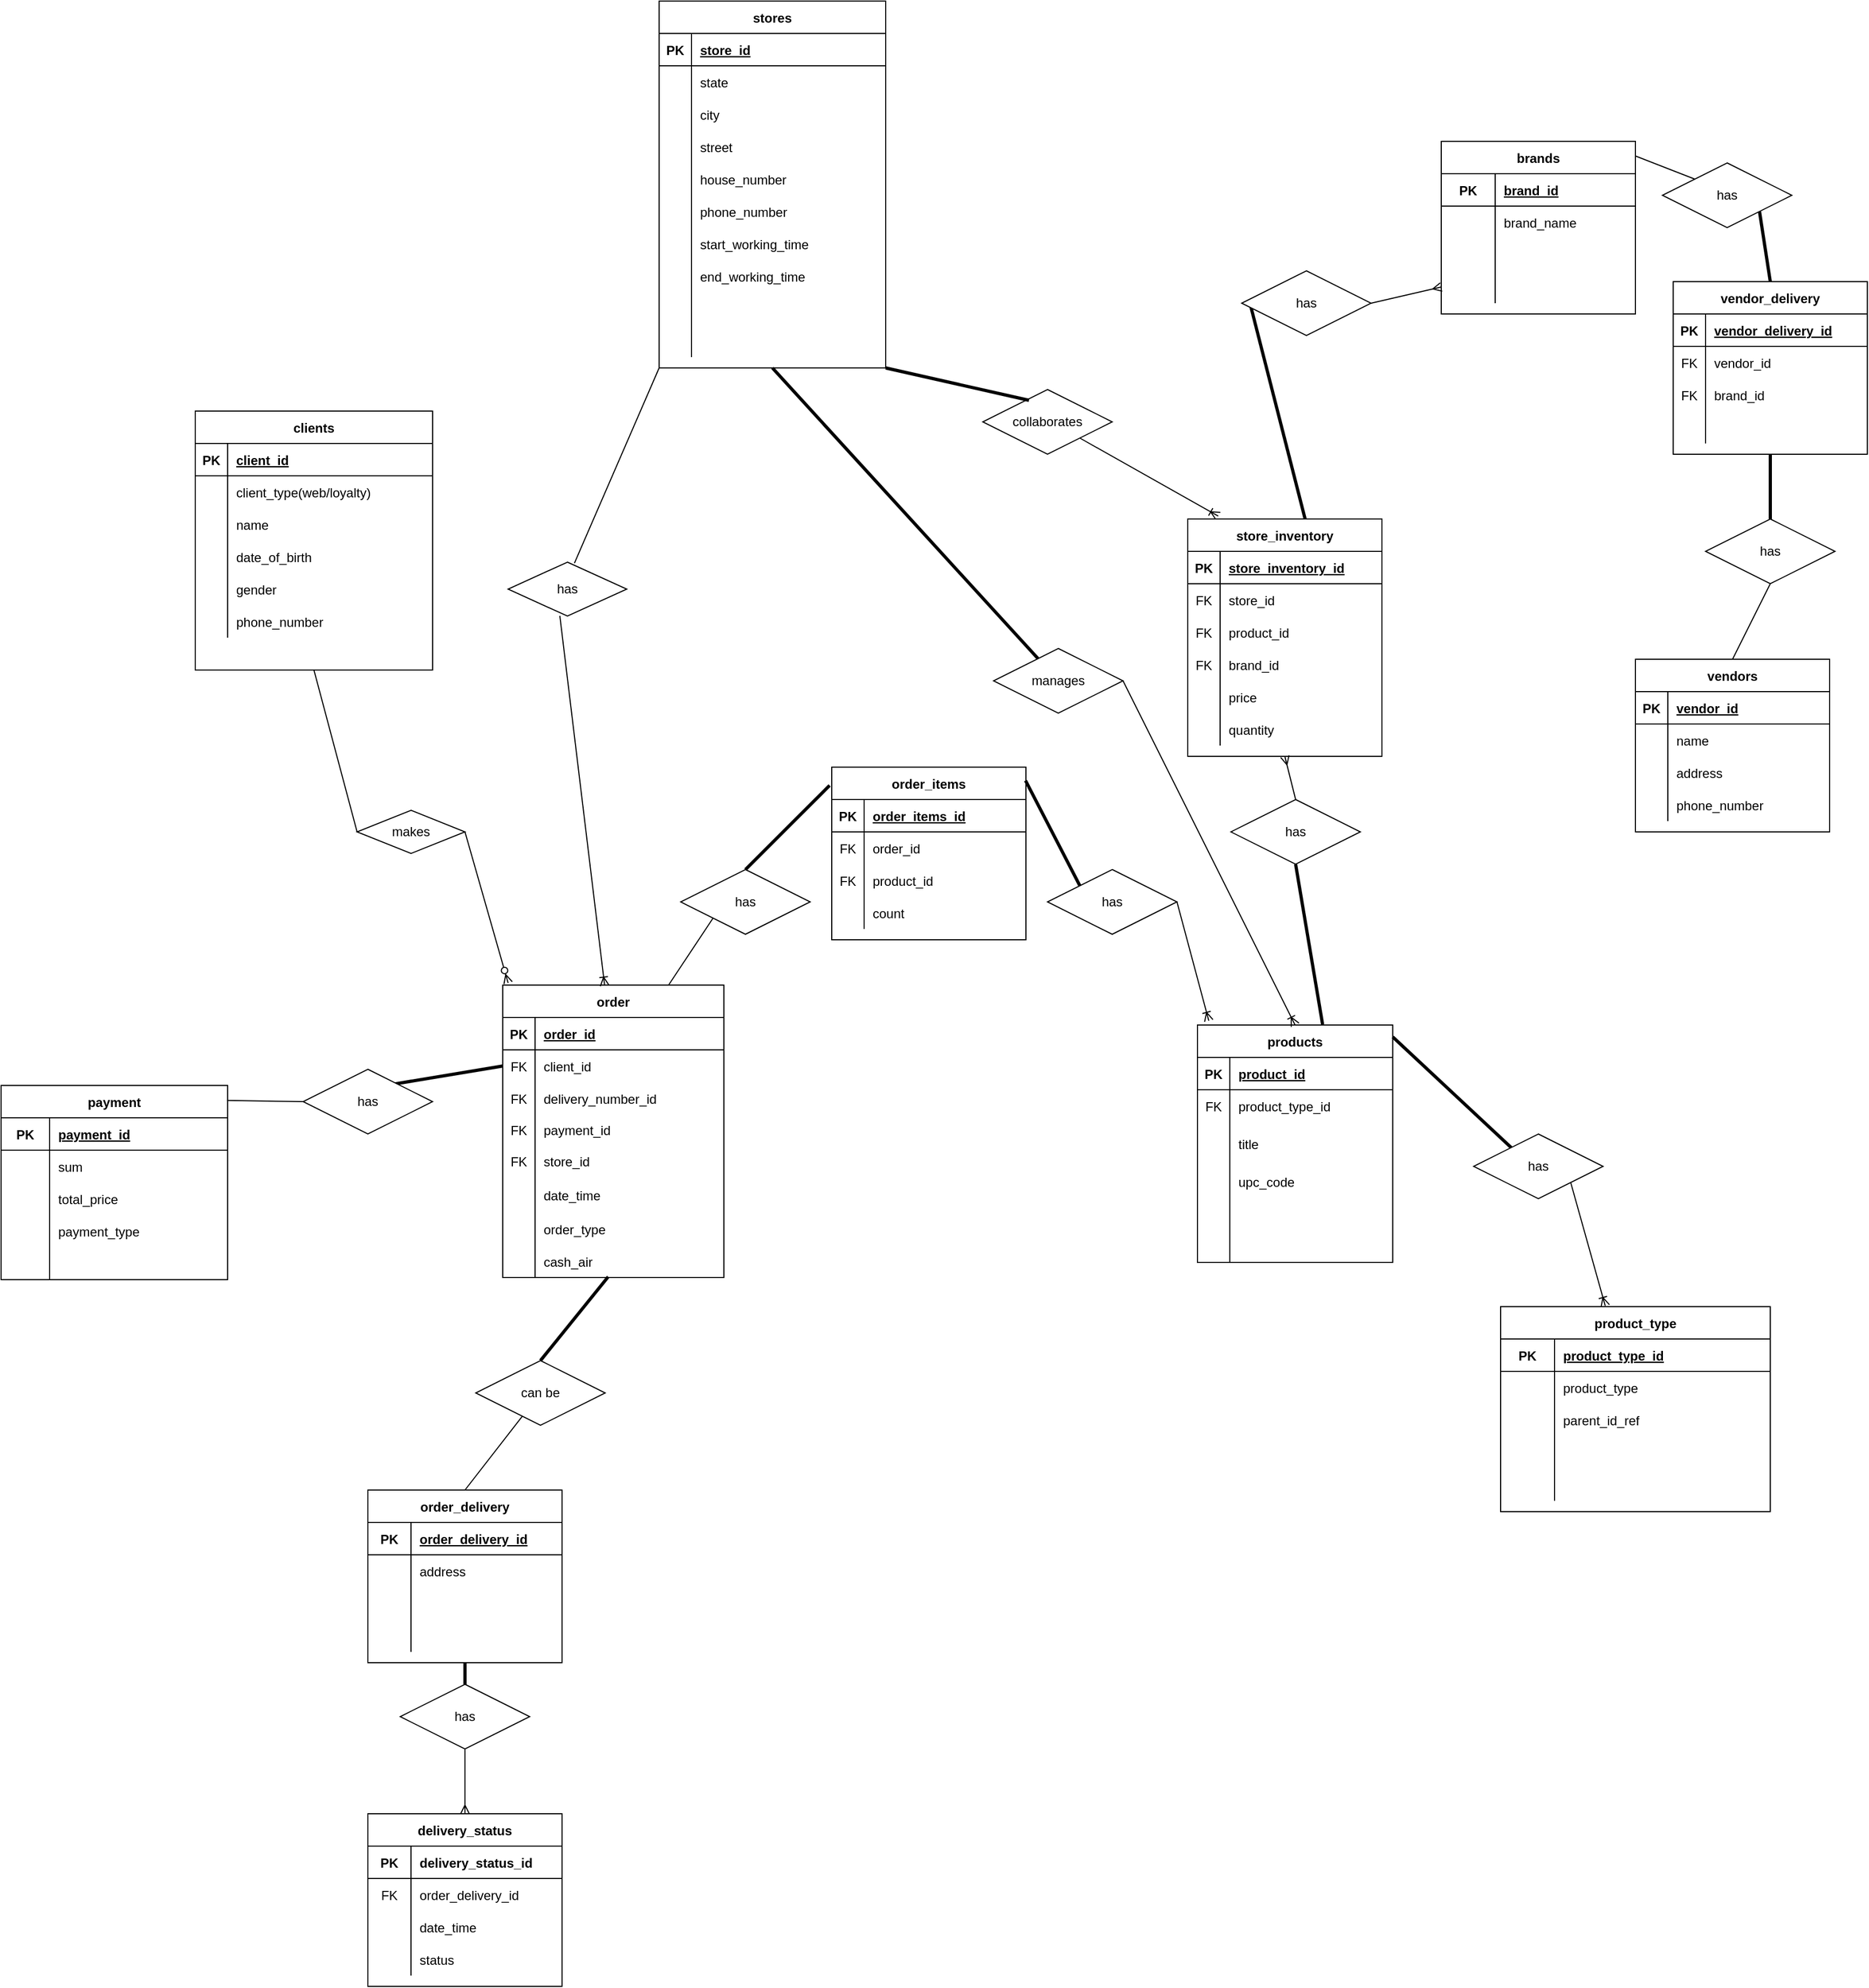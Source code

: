 <mxfile version="15.8.7" type="device"><diagram name="Page-1" id="c4acf3e9-155e-7222-9cf6-157b1a14988f"><mxGraphModel dx="2752" dy="3126" grid="1" gridSize="10" guides="1" tooltips="1" connect="1" arrows="1" fold="1" page="1" pageScale="1" pageWidth="850" pageHeight="1100" background="none" math="0" shadow="0"><root><mxCell id="0"/><mxCell id="1" parent="0"/><mxCell id="NIx3MjYoJdZFYuRE0TQr-1" value="products" style="shape=table;startSize=30;container=1;collapsible=1;childLayout=tableLayout;fixedRows=1;rowLines=0;fontStyle=1;align=center;resizeLast=1;" parent="1" vertex="1"><mxGeometry x="959" y="-171" width="181" height="220" as="geometry"><mxRectangle x="740" y="-193" width="90" height="30" as="alternateBounds"/></mxGeometry></mxCell><mxCell id="NIx3MjYoJdZFYuRE0TQr-2" value="" style="shape=partialRectangle;collapsible=0;dropTarget=0;pointerEvents=0;fillColor=none;top=0;left=0;bottom=1;right=0;points=[[0,0.5],[1,0.5]];portConstraint=eastwest;" parent="NIx3MjYoJdZFYuRE0TQr-1" vertex="1"><mxGeometry y="30" width="181" height="30" as="geometry"/></mxCell><mxCell id="NIx3MjYoJdZFYuRE0TQr-3" value="PK" style="shape=partialRectangle;connectable=0;fillColor=none;top=0;left=0;bottom=0;right=0;fontStyle=1;overflow=hidden;" parent="NIx3MjYoJdZFYuRE0TQr-2" vertex="1"><mxGeometry width="30" height="30" as="geometry"><mxRectangle width="30" height="30" as="alternateBounds"/></mxGeometry></mxCell><mxCell id="NIx3MjYoJdZFYuRE0TQr-4" value="product_id" style="shape=partialRectangle;connectable=0;fillColor=none;top=0;left=0;bottom=0;right=0;align=left;spacingLeft=6;fontStyle=5;overflow=hidden;" parent="NIx3MjYoJdZFYuRE0TQr-2" vertex="1"><mxGeometry x="30" width="151" height="30" as="geometry"><mxRectangle width="151" height="30" as="alternateBounds"/></mxGeometry></mxCell><mxCell id="NIx3MjYoJdZFYuRE0TQr-8" value="" style="shape=partialRectangle;collapsible=0;dropTarget=0;pointerEvents=0;fillColor=none;top=0;left=0;bottom=0;right=0;points=[[0,0.5],[1,0.5]];portConstraint=eastwest;" parent="NIx3MjYoJdZFYuRE0TQr-1" vertex="1"><mxGeometry y="60" width="181" height="30" as="geometry"/></mxCell><mxCell id="NIx3MjYoJdZFYuRE0TQr-9" value="FK" style="shape=partialRectangle;connectable=0;fillColor=none;top=0;left=0;bottom=0;right=0;editable=1;overflow=hidden;" parent="NIx3MjYoJdZFYuRE0TQr-8" vertex="1"><mxGeometry width="30" height="30" as="geometry"><mxRectangle width="30" height="30" as="alternateBounds"/></mxGeometry></mxCell><mxCell id="NIx3MjYoJdZFYuRE0TQr-10" value="product_type_id" style="shape=partialRectangle;connectable=0;fillColor=none;top=0;left=0;bottom=0;right=0;align=left;spacingLeft=6;overflow=hidden;" parent="NIx3MjYoJdZFYuRE0TQr-8" vertex="1"><mxGeometry x="30" width="151" height="30" as="geometry"><mxRectangle width="151" height="30" as="alternateBounds"/></mxGeometry></mxCell><mxCell id="NIx3MjYoJdZFYuRE0TQr-5" value="" style="shape=partialRectangle;collapsible=0;dropTarget=0;pointerEvents=0;fillColor=none;top=0;left=0;bottom=0;right=0;points=[[0,0.5],[1,0.5]];portConstraint=eastwest;" parent="NIx3MjYoJdZFYuRE0TQr-1" vertex="1"><mxGeometry y="90" width="181" height="40" as="geometry"/></mxCell><mxCell id="NIx3MjYoJdZFYuRE0TQr-6" value="" style="shape=partialRectangle;connectable=0;fillColor=none;top=0;left=0;bottom=0;right=0;editable=1;overflow=hidden;" parent="NIx3MjYoJdZFYuRE0TQr-5" vertex="1"><mxGeometry width="30" height="40" as="geometry"><mxRectangle width="30" height="40" as="alternateBounds"/></mxGeometry></mxCell><mxCell id="NIx3MjYoJdZFYuRE0TQr-7" value="title" style="shape=partialRectangle;connectable=0;fillColor=none;top=0;left=0;bottom=0;right=0;align=left;spacingLeft=6;overflow=hidden;" parent="NIx3MjYoJdZFYuRE0TQr-5" vertex="1"><mxGeometry x="30" width="151" height="40" as="geometry"><mxRectangle width="151" height="40" as="alternateBounds"/></mxGeometry></mxCell><mxCell id="deEIVXNKUEB7hTHqIytB-11" value="" style="shape=partialRectangle;collapsible=0;dropTarget=0;pointerEvents=0;fillColor=none;top=0;left=0;bottom=0;right=0;points=[[0,0.5],[1,0.5]];portConstraint=eastwest;" parent="NIx3MjYoJdZFYuRE0TQr-1" vertex="1"><mxGeometry y="130" width="181" height="30" as="geometry"/></mxCell><mxCell id="deEIVXNKUEB7hTHqIytB-12" value="" style="shape=partialRectangle;connectable=0;fillColor=none;top=0;left=0;bottom=0;right=0;editable=1;overflow=hidden;" parent="deEIVXNKUEB7hTHqIytB-11" vertex="1"><mxGeometry width="30" height="30" as="geometry"><mxRectangle width="30" height="30" as="alternateBounds"/></mxGeometry></mxCell><mxCell id="deEIVXNKUEB7hTHqIytB-13" value="upc_code" style="shape=partialRectangle;connectable=0;fillColor=none;top=0;left=0;bottom=0;right=0;align=left;spacingLeft=6;overflow=hidden;" parent="deEIVXNKUEB7hTHqIytB-11" vertex="1"><mxGeometry x="30" width="151" height="30" as="geometry"><mxRectangle width="151" height="30" as="alternateBounds"/></mxGeometry></mxCell><mxCell id="NIx3MjYoJdZFYuRE0TQr-11" value="" style="shape=partialRectangle;collapsible=0;dropTarget=0;pointerEvents=0;fillColor=none;top=0;left=0;bottom=0;right=0;points=[[0,0.5],[1,0.5]];portConstraint=eastwest;" parent="NIx3MjYoJdZFYuRE0TQr-1" vertex="1"><mxGeometry y="160" width="181" height="30" as="geometry"/></mxCell><mxCell id="NIx3MjYoJdZFYuRE0TQr-12" value="" style="shape=partialRectangle;connectable=0;fillColor=none;top=0;left=0;bottom=0;right=0;editable=1;overflow=hidden;" parent="NIx3MjYoJdZFYuRE0TQr-11" vertex="1"><mxGeometry width="30" height="30" as="geometry"><mxRectangle width="30" height="30" as="alternateBounds"/></mxGeometry></mxCell><mxCell id="NIx3MjYoJdZFYuRE0TQr-13" value="" style="shape=partialRectangle;connectable=0;fillColor=none;top=0;left=0;bottom=0;right=0;align=left;spacingLeft=6;overflow=hidden;" parent="NIx3MjYoJdZFYuRE0TQr-11" vertex="1"><mxGeometry x="30" width="151" height="30" as="geometry"><mxRectangle width="151" height="30" as="alternateBounds"/></mxGeometry></mxCell><mxCell id="deEIVXNKUEB7hTHqIytB-15" value="" style="shape=partialRectangle;collapsible=0;dropTarget=0;pointerEvents=0;fillColor=none;top=0;left=0;bottom=0;right=0;points=[[0,0.5],[1,0.5]];portConstraint=eastwest;" parent="NIx3MjYoJdZFYuRE0TQr-1" vertex="1"><mxGeometry y="190" width="181" height="30" as="geometry"/></mxCell><mxCell id="deEIVXNKUEB7hTHqIytB-16" value="" style="shape=partialRectangle;connectable=0;fillColor=none;top=0;left=0;bottom=0;right=0;editable=1;overflow=hidden;" parent="deEIVXNKUEB7hTHqIytB-15" vertex="1"><mxGeometry width="30" height="30" as="geometry"><mxRectangle width="30" height="30" as="alternateBounds"/></mxGeometry></mxCell><mxCell id="deEIVXNKUEB7hTHqIytB-17" value="" style="shape=partialRectangle;connectable=0;fillColor=none;top=0;left=0;bottom=0;right=0;align=left;spacingLeft=6;overflow=hidden;" parent="deEIVXNKUEB7hTHqIytB-15" vertex="1"><mxGeometry x="30" width="151" height="30" as="geometry"><mxRectangle width="151" height="30" as="alternateBounds"/></mxGeometry></mxCell><mxCell id="hftgsjcJPGMWLws8Vmtl-1" value="clients" style="shape=table;startSize=30;container=1;collapsible=1;childLayout=tableLayout;fixedRows=1;rowLines=0;fontStyle=1;align=center;resizeLast=1;" parent="1" vertex="1"><mxGeometry x="30" y="-740" width="220" height="240" as="geometry"><mxRectangle x="220" y="-515" width="70" height="30" as="alternateBounds"/></mxGeometry></mxCell><mxCell id="hftgsjcJPGMWLws8Vmtl-2" value="" style="shape=partialRectangle;collapsible=0;dropTarget=0;pointerEvents=0;fillColor=none;top=0;left=0;bottom=1;right=0;points=[[0,0.5],[1,0.5]];portConstraint=eastwest;" parent="hftgsjcJPGMWLws8Vmtl-1" vertex="1"><mxGeometry y="30" width="220" height="30" as="geometry"/></mxCell><mxCell id="hftgsjcJPGMWLws8Vmtl-3" value="PK" style="shape=partialRectangle;connectable=0;fillColor=none;top=0;left=0;bottom=0;right=0;fontStyle=1;overflow=hidden;" parent="hftgsjcJPGMWLws8Vmtl-2" vertex="1"><mxGeometry width="30" height="30" as="geometry"><mxRectangle width="30" height="30" as="alternateBounds"/></mxGeometry></mxCell><mxCell id="hftgsjcJPGMWLws8Vmtl-4" value="client_id" style="shape=partialRectangle;connectable=0;fillColor=none;top=0;left=0;bottom=0;right=0;align=left;spacingLeft=6;fontStyle=5;overflow=hidden;" parent="hftgsjcJPGMWLws8Vmtl-2" vertex="1"><mxGeometry x="30" width="190" height="30" as="geometry"><mxRectangle width="190" height="30" as="alternateBounds"/></mxGeometry></mxCell><mxCell id="HbNvJAKxQP0_Ayj3tE6I-45" value="" style="shape=partialRectangle;collapsible=0;dropTarget=0;pointerEvents=0;fillColor=none;top=0;left=0;bottom=0;right=0;points=[[0,0.5],[1,0.5]];portConstraint=eastwest;" parent="hftgsjcJPGMWLws8Vmtl-1" vertex="1"><mxGeometry y="60" width="220" height="30" as="geometry"/></mxCell><mxCell id="HbNvJAKxQP0_Ayj3tE6I-46" value="" style="shape=partialRectangle;connectable=0;fillColor=none;top=0;left=0;bottom=0;right=0;editable=1;overflow=hidden;" parent="HbNvJAKxQP0_Ayj3tE6I-45" vertex="1"><mxGeometry width="30" height="30" as="geometry"><mxRectangle width="30" height="30" as="alternateBounds"/></mxGeometry></mxCell><mxCell id="HbNvJAKxQP0_Ayj3tE6I-47" value="client_type(web/loyalty)" style="shape=partialRectangle;connectable=0;fillColor=none;top=0;left=0;bottom=0;right=0;align=left;spacingLeft=6;overflow=hidden;" parent="HbNvJAKxQP0_Ayj3tE6I-45" vertex="1"><mxGeometry x="30" width="190" height="30" as="geometry"><mxRectangle width="190" height="30" as="alternateBounds"/></mxGeometry></mxCell><mxCell id="hftgsjcJPGMWLws8Vmtl-5" value="" style="shape=partialRectangle;collapsible=0;dropTarget=0;pointerEvents=0;fillColor=none;top=0;left=0;bottom=0;right=0;points=[[0,0.5],[1,0.5]];portConstraint=eastwest;" parent="hftgsjcJPGMWLws8Vmtl-1" vertex="1"><mxGeometry y="90" width="220" height="30" as="geometry"/></mxCell><mxCell id="hftgsjcJPGMWLws8Vmtl-6" value="" style="shape=partialRectangle;connectable=0;fillColor=none;top=0;left=0;bottom=0;right=0;editable=1;overflow=hidden;" parent="hftgsjcJPGMWLws8Vmtl-5" vertex="1"><mxGeometry width="30" height="30" as="geometry"><mxRectangle width="30" height="30" as="alternateBounds"/></mxGeometry></mxCell><mxCell id="hftgsjcJPGMWLws8Vmtl-7" value="name" style="shape=partialRectangle;connectable=0;fillColor=none;top=0;left=0;bottom=0;right=0;align=left;spacingLeft=6;overflow=hidden;" parent="hftgsjcJPGMWLws8Vmtl-5" vertex="1"><mxGeometry x="30" width="190" height="30" as="geometry"><mxRectangle width="190" height="30" as="alternateBounds"/></mxGeometry></mxCell><mxCell id="hftgsjcJPGMWLws8Vmtl-8" value="" style="shape=partialRectangle;collapsible=0;dropTarget=0;pointerEvents=0;fillColor=none;top=0;left=0;bottom=0;right=0;points=[[0,0.5],[1,0.5]];portConstraint=eastwest;" parent="hftgsjcJPGMWLws8Vmtl-1" vertex="1"><mxGeometry y="120" width="220" height="30" as="geometry"/></mxCell><mxCell id="hftgsjcJPGMWLws8Vmtl-9" value="" style="shape=partialRectangle;connectable=0;fillColor=none;top=0;left=0;bottom=0;right=0;editable=1;overflow=hidden;" parent="hftgsjcJPGMWLws8Vmtl-8" vertex="1"><mxGeometry width="30" height="30" as="geometry"><mxRectangle width="30" height="30" as="alternateBounds"/></mxGeometry></mxCell><mxCell id="hftgsjcJPGMWLws8Vmtl-10" value="date_of_birth" style="shape=partialRectangle;connectable=0;fillColor=none;top=0;left=0;bottom=0;right=0;align=left;spacingLeft=6;overflow=hidden;" parent="hftgsjcJPGMWLws8Vmtl-8" vertex="1"><mxGeometry x="30" width="190" height="30" as="geometry"><mxRectangle width="190" height="30" as="alternateBounds"/></mxGeometry></mxCell><mxCell id="hftgsjcJPGMWLws8Vmtl-11" value="" style="shape=partialRectangle;collapsible=0;dropTarget=0;pointerEvents=0;fillColor=none;top=0;left=0;bottom=0;right=0;points=[[0,0.5],[1,0.5]];portConstraint=eastwest;" parent="hftgsjcJPGMWLws8Vmtl-1" vertex="1"><mxGeometry y="150" width="220" height="30" as="geometry"/></mxCell><mxCell id="hftgsjcJPGMWLws8Vmtl-12" value="" style="shape=partialRectangle;connectable=0;fillColor=none;top=0;left=0;bottom=0;right=0;editable=1;overflow=hidden;" parent="hftgsjcJPGMWLws8Vmtl-11" vertex="1"><mxGeometry width="30" height="30" as="geometry"><mxRectangle width="30" height="30" as="alternateBounds"/></mxGeometry></mxCell><mxCell id="hftgsjcJPGMWLws8Vmtl-13" value="gender" style="shape=partialRectangle;connectable=0;fillColor=none;top=0;left=0;bottom=0;right=0;align=left;spacingLeft=6;overflow=hidden;" parent="hftgsjcJPGMWLws8Vmtl-11" vertex="1"><mxGeometry x="30" width="190" height="30" as="geometry"><mxRectangle width="190" height="30" as="alternateBounds"/></mxGeometry></mxCell><mxCell id="hftgsjcJPGMWLws8Vmtl-18" value="" style="shape=partialRectangle;collapsible=0;dropTarget=0;pointerEvents=0;fillColor=none;top=0;left=0;bottom=0;right=0;points=[[0,0.5],[1,0.5]];portConstraint=eastwest;" parent="hftgsjcJPGMWLws8Vmtl-1" vertex="1"><mxGeometry y="180" width="220" height="30" as="geometry"/></mxCell><mxCell id="hftgsjcJPGMWLws8Vmtl-19" value="" style="shape=partialRectangle;connectable=0;fillColor=none;top=0;left=0;bottom=0;right=0;editable=1;overflow=hidden;" parent="hftgsjcJPGMWLws8Vmtl-18" vertex="1"><mxGeometry width="30" height="30" as="geometry"><mxRectangle width="30" height="30" as="alternateBounds"/></mxGeometry></mxCell><mxCell id="hftgsjcJPGMWLws8Vmtl-20" value="phone_number" style="shape=partialRectangle;connectable=0;fillColor=none;top=0;left=0;bottom=0;right=0;align=left;spacingLeft=6;overflow=hidden;" parent="hftgsjcJPGMWLws8Vmtl-18" vertex="1"><mxGeometry x="30" width="190" height="30" as="geometry"><mxRectangle width="190" height="30" as="alternateBounds"/></mxGeometry></mxCell><mxCell id="hftgsjcJPGMWLws8Vmtl-25" value="product_type" style="shape=table;startSize=30;container=1;collapsible=1;childLayout=tableLayout;fixedRows=1;rowLines=0;fontStyle=1;align=center;resizeLast=1;" parent="1" vertex="1"><mxGeometry x="1240" y="90" width="250" height="190" as="geometry"><mxRectangle x="1096" y="65" width="110" height="30" as="alternateBounds"/></mxGeometry></mxCell><mxCell id="hftgsjcJPGMWLws8Vmtl-26" value="" style="shape=partialRectangle;collapsible=0;dropTarget=0;pointerEvents=0;fillColor=none;top=0;left=0;bottom=1;right=0;points=[[0,0.5],[1,0.5]];portConstraint=eastwest;" parent="hftgsjcJPGMWLws8Vmtl-25" vertex="1"><mxGeometry y="30" width="250" height="30" as="geometry"/></mxCell><mxCell id="hftgsjcJPGMWLws8Vmtl-27" value="PK" style="shape=partialRectangle;connectable=0;fillColor=none;top=0;left=0;bottom=0;right=0;fontStyle=1;overflow=hidden;" parent="hftgsjcJPGMWLws8Vmtl-26" vertex="1"><mxGeometry width="50" height="30" as="geometry"><mxRectangle width="50" height="30" as="alternateBounds"/></mxGeometry></mxCell><mxCell id="hftgsjcJPGMWLws8Vmtl-28" value="product_type_id" style="shape=partialRectangle;connectable=0;fillColor=none;top=0;left=0;bottom=0;right=0;align=left;spacingLeft=6;fontStyle=5;overflow=hidden;" parent="hftgsjcJPGMWLws8Vmtl-26" vertex="1"><mxGeometry x="50" width="200" height="30" as="geometry"><mxRectangle width="200" height="30" as="alternateBounds"/></mxGeometry></mxCell><mxCell id="hftgsjcJPGMWLws8Vmtl-29" value="" style="shape=partialRectangle;collapsible=0;dropTarget=0;pointerEvents=0;fillColor=none;top=0;left=0;bottom=0;right=0;points=[[0,0.5],[1,0.5]];portConstraint=eastwest;" parent="hftgsjcJPGMWLws8Vmtl-25" vertex="1"><mxGeometry y="60" width="250" height="30" as="geometry"/></mxCell><mxCell id="hftgsjcJPGMWLws8Vmtl-30" value="" style="shape=partialRectangle;connectable=0;fillColor=none;top=0;left=0;bottom=0;right=0;editable=1;overflow=hidden;" parent="hftgsjcJPGMWLws8Vmtl-29" vertex="1"><mxGeometry width="50" height="30" as="geometry"><mxRectangle width="50" height="30" as="alternateBounds"/></mxGeometry></mxCell><mxCell id="hftgsjcJPGMWLws8Vmtl-31" value="product_type" style="shape=partialRectangle;connectable=0;fillColor=none;top=0;left=0;bottom=0;right=0;align=left;spacingLeft=6;overflow=hidden;" parent="hftgsjcJPGMWLws8Vmtl-29" vertex="1"><mxGeometry x="50" width="200" height="30" as="geometry"><mxRectangle width="200" height="30" as="alternateBounds"/></mxGeometry></mxCell><mxCell id="deEIVXNKUEB7hTHqIytB-19" value="" style="shape=partialRectangle;collapsible=0;dropTarget=0;pointerEvents=0;fillColor=none;top=0;left=0;bottom=0;right=0;points=[[0,0.5],[1,0.5]];portConstraint=eastwest;" parent="hftgsjcJPGMWLws8Vmtl-25" vertex="1"><mxGeometry y="90" width="250" height="30" as="geometry"/></mxCell><mxCell id="deEIVXNKUEB7hTHqIytB-20" value="" style="shape=partialRectangle;connectable=0;fillColor=none;top=0;left=0;bottom=0;right=0;editable=1;overflow=hidden;" parent="deEIVXNKUEB7hTHqIytB-19" vertex="1"><mxGeometry width="50" height="30" as="geometry"><mxRectangle width="50" height="30" as="alternateBounds"/></mxGeometry></mxCell><mxCell id="deEIVXNKUEB7hTHqIytB-21" value="parent_id_ref" style="shape=partialRectangle;connectable=0;fillColor=none;top=0;left=0;bottom=0;right=0;align=left;spacingLeft=6;overflow=hidden;" parent="deEIVXNKUEB7hTHqIytB-19" vertex="1"><mxGeometry x="50" width="200" height="30" as="geometry"><mxRectangle width="200" height="30" as="alternateBounds"/></mxGeometry></mxCell><mxCell id="hftgsjcJPGMWLws8Vmtl-32" value="" style="shape=partialRectangle;collapsible=0;dropTarget=0;pointerEvents=0;fillColor=none;top=0;left=0;bottom=0;right=0;points=[[0,0.5],[1,0.5]];portConstraint=eastwest;" parent="hftgsjcJPGMWLws8Vmtl-25" vertex="1"><mxGeometry y="120" width="250" height="30" as="geometry"/></mxCell><mxCell id="hftgsjcJPGMWLws8Vmtl-33" value="" style="shape=partialRectangle;connectable=0;fillColor=none;top=0;left=0;bottom=0;right=0;editable=1;overflow=hidden;" parent="hftgsjcJPGMWLws8Vmtl-32" vertex="1"><mxGeometry width="50" height="30" as="geometry"><mxRectangle width="50" height="30" as="alternateBounds"/></mxGeometry></mxCell><mxCell id="hftgsjcJPGMWLws8Vmtl-34" value="" style="shape=partialRectangle;connectable=0;fillColor=none;top=0;left=0;bottom=0;right=0;align=left;spacingLeft=6;overflow=hidden;" parent="hftgsjcJPGMWLws8Vmtl-32" vertex="1"><mxGeometry x="50" width="200" height="30" as="geometry"><mxRectangle width="200" height="30" as="alternateBounds"/></mxGeometry></mxCell><mxCell id="hftgsjcJPGMWLws8Vmtl-35" value="" style="shape=partialRectangle;collapsible=0;dropTarget=0;pointerEvents=0;fillColor=none;top=0;left=0;bottom=0;right=0;points=[[0,0.5],[1,0.5]];portConstraint=eastwest;" parent="hftgsjcJPGMWLws8Vmtl-25" vertex="1"><mxGeometry y="150" width="250" height="30" as="geometry"/></mxCell><mxCell id="hftgsjcJPGMWLws8Vmtl-36" value="" style="shape=partialRectangle;connectable=0;fillColor=none;top=0;left=0;bottom=0;right=0;editable=1;overflow=hidden;" parent="hftgsjcJPGMWLws8Vmtl-35" vertex="1"><mxGeometry width="50" height="30" as="geometry"><mxRectangle width="50" height="30" as="alternateBounds"/></mxGeometry></mxCell><mxCell id="hftgsjcJPGMWLws8Vmtl-37" value="" style="shape=partialRectangle;connectable=0;fillColor=none;top=0;left=0;bottom=0;right=0;align=left;spacingLeft=6;overflow=hidden;" parent="hftgsjcJPGMWLws8Vmtl-35" vertex="1"><mxGeometry x="50" width="200" height="30" as="geometry"><mxRectangle width="200" height="30" as="alternateBounds"/></mxGeometry></mxCell><mxCell id="hftgsjcJPGMWLws8Vmtl-38" value="brands" style="shape=table;startSize=30;container=1;collapsible=1;childLayout=tableLayout;fixedRows=1;rowLines=0;fontStyle=1;align=center;resizeLast=1;" parent="1" vertex="1"><mxGeometry x="1185" y="-990" width="180" height="160" as="geometry"><mxRectangle x="856" y="125" width="130" height="30" as="alternateBounds"/></mxGeometry></mxCell><mxCell id="hftgsjcJPGMWLws8Vmtl-39" value="" style="shape=partialRectangle;collapsible=0;dropTarget=0;pointerEvents=0;fillColor=none;top=0;left=0;bottom=1;right=0;points=[[0,0.5],[1,0.5]];portConstraint=eastwest;" parent="hftgsjcJPGMWLws8Vmtl-38" vertex="1"><mxGeometry y="30" width="180" height="30" as="geometry"/></mxCell><mxCell id="hftgsjcJPGMWLws8Vmtl-40" value="PK" style="shape=partialRectangle;connectable=0;fillColor=none;top=0;left=0;bottom=0;right=0;fontStyle=1;overflow=hidden;" parent="hftgsjcJPGMWLws8Vmtl-39" vertex="1"><mxGeometry width="50" height="30" as="geometry"><mxRectangle width="50" height="30" as="alternateBounds"/></mxGeometry></mxCell><mxCell id="hftgsjcJPGMWLws8Vmtl-41" value="brand_id" style="shape=partialRectangle;connectable=0;fillColor=none;top=0;left=0;bottom=0;right=0;align=left;spacingLeft=6;fontStyle=5;overflow=hidden;" parent="hftgsjcJPGMWLws8Vmtl-39" vertex="1"><mxGeometry x="50" width="130" height="30" as="geometry"><mxRectangle width="130" height="30" as="alternateBounds"/></mxGeometry></mxCell><mxCell id="hftgsjcJPGMWLws8Vmtl-42" value="" style="shape=partialRectangle;collapsible=0;dropTarget=0;pointerEvents=0;fillColor=none;top=0;left=0;bottom=0;right=0;points=[[0,0.5],[1,0.5]];portConstraint=eastwest;" parent="hftgsjcJPGMWLws8Vmtl-38" vertex="1"><mxGeometry y="60" width="180" height="30" as="geometry"/></mxCell><mxCell id="hftgsjcJPGMWLws8Vmtl-43" value="" style="shape=partialRectangle;connectable=0;fillColor=none;top=0;left=0;bottom=0;right=0;editable=1;overflow=hidden;" parent="hftgsjcJPGMWLws8Vmtl-42" vertex="1"><mxGeometry width="50" height="30" as="geometry"><mxRectangle width="50" height="30" as="alternateBounds"/></mxGeometry></mxCell><mxCell id="hftgsjcJPGMWLws8Vmtl-44" value="brand_name" style="shape=partialRectangle;connectable=0;fillColor=none;top=0;left=0;bottom=0;right=0;align=left;spacingLeft=6;overflow=hidden;" parent="hftgsjcJPGMWLws8Vmtl-42" vertex="1"><mxGeometry x="50" width="130" height="30" as="geometry"><mxRectangle width="130" height="30" as="alternateBounds"/></mxGeometry></mxCell><mxCell id="hftgsjcJPGMWLws8Vmtl-45" value="" style="shape=partialRectangle;collapsible=0;dropTarget=0;pointerEvents=0;fillColor=none;top=0;left=0;bottom=0;right=0;points=[[0,0.5],[1,0.5]];portConstraint=eastwest;" parent="hftgsjcJPGMWLws8Vmtl-38" vertex="1"><mxGeometry y="90" width="180" height="30" as="geometry"/></mxCell><mxCell id="hftgsjcJPGMWLws8Vmtl-46" value="" style="shape=partialRectangle;connectable=0;fillColor=none;top=0;left=0;bottom=0;right=0;editable=1;overflow=hidden;" parent="hftgsjcJPGMWLws8Vmtl-45" vertex="1"><mxGeometry width="50" height="30" as="geometry"><mxRectangle width="50" height="30" as="alternateBounds"/></mxGeometry></mxCell><mxCell id="hftgsjcJPGMWLws8Vmtl-47" value="" style="shape=partialRectangle;connectable=0;fillColor=none;top=0;left=0;bottom=0;right=0;align=left;spacingLeft=6;overflow=hidden;" parent="hftgsjcJPGMWLws8Vmtl-45" vertex="1"><mxGeometry x="50" width="130" height="30" as="geometry"><mxRectangle width="130" height="30" as="alternateBounds"/></mxGeometry></mxCell><mxCell id="hftgsjcJPGMWLws8Vmtl-48" value="" style="shape=partialRectangle;collapsible=0;dropTarget=0;pointerEvents=0;fillColor=none;top=0;left=0;bottom=0;right=0;points=[[0,0.5],[1,0.5]];portConstraint=eastwest;" parent="hftgsjcJPGMWLws8Vmtl-38" vertex="1"><mxGeometry y="120" width="180" height="30" as="geometry"/></mxCell><mxCell id="hftgsjcJPGMWLws8Vmtl-49" value="" style="shape=partialRectangle;connectable=0;fillColor=none;top=0;left=0;bottom=0;right=0;editable=1;overflow=hidden;" parent="hftgsjcJPGMWLws8Vmtl-48" vertex="1"><mxGeometry width="50" height="30" as="geometry"><mxRectangle width="50" height="30" as="alternateBounds"/></mxGeometry></mxCell><mxCell id="hftgsjcJPGMWLws8Vmtl-50" value="" style="shape=partialRectangle;connectable=0;fillColor=none;top=0;left=0;bottom=0;right=0;align=left;spacingLeft=6;overflow=hidden;" parent="hftgsjcJPGMWLws8Vmtl-48" vertex="1"><mxGeometry x="50" width="130" height="30" as="geometry"><mxRectangle width="130" height="30" as="alternateBounds"/></mxGeometry></mxCell><mxCell id="hftgsjcJPGMWLws8Vmtl-51" value="order" style="shape=table;startSize=30;container=1;collapsible=1;childLayout=tableLayout;fixedRows=1;rowLines=0;fontStyle=1;align=center;resizeLast=1;" parent="1" vertex="1"><mxGeometry x="315" y="-208" width="205" height="271" as="geometry"><mxRectangle x="440" y="-173" width="70" height="30" as="alternateBounds"/></mxGeometry></mxCell><mxCell id="hftgsjcJPGMWLws8Vmtl-52" value="" style="shape=partialRectangle;collapsible=0;dropTarget=0;pointerEvents=0;fillColor=none;top=0;left=0;bottom=1;right=0;points=[[0,0.5],[1,0.5]];portConstraint=eastwest;" parent="hftgsjcJPGMWLws8Vmtl-51" vertex="1"><mxGeometry y="30" width="205" height="30" as="geometry"/></mxCell><mxCell id="hftgsjcJPGMWLws8Vmtl-53" value="PK" style="shape=partialRectangle;connectable=0;fillColor=none;top=0;left=0;bottom=0;right=0;fontStyle=1;overflow=hidden;" parent="hftgsjcJPGMWLws8Vmtl-52" vertex="1"><mxGeometry width="30" height="30" as="geometry"><mxRectangle width="30" height="30" as="alternateBounds"/></mxGeometry></mxCell><mxCell id="hftgsjcJPGMWLws8Vmtl-54" value="order_id" style="shape=partialRectangle;connectable=0;fillColor=none;top=0;left=0;bottom=0;right=0;align=left;spacingLeft=6;fontStyle=5;overflow=hidden;" parent="hftgsjcJPGMWLws8Vmtl-52" vertex="1"><mxGeometry x="30" width="175" height="30" as="geometry"><mxRectangle width="175" height="30" as="alternateBounds"/></mxGeometry></mxCell><mxCell id="hftgsjcJPGMWLws8Vmtl-65" value="" style="shape=partialRectangle;collapsible=0;dropTarget=0;pointerEvents=0;fillColor=none;top=0;left=0;bottom=0;right=0;points=[[0,0.5],[1,0.5]];portConstraint=eastwest;" parent="hftgsjcJPGMWLws8Vmtl-51" vertex="1"><mxGeometry y="60" width="205" height="30" as="geometry"/></mxCell><mxCell id="hftgsjcJPGMWLws8Vmtl-66" value="FK" style="shape=partialRectangle;connectable=0;fillColor=none;top=0;left=0;bottom=0;right=0;editable=1;overflow=hidden;" parent="hftgsjcJPGMWLws8Vmtl-65" vertex="1"><mxGeometry width="30" height="30" as="geometry"><mxRectangle width="30" height="30" as="alternateBounds"/></mxGeometry></mxCell><mxCell id="hftgsjcJPGMWLws8Vmtl-67" value="client_id" style="shape=partialRectangle;connectable=0;fillColor=none;top=0;left=0;bottom=0;right=0;align=left;spacingLeft=6;overflow=hidden;" parent="hftgsjcJPGMWLws8Vmtl-65" vertex="1"><mxGeometry x="30" width="175" height="30" as="geometry"><mxRectangle width="175" height="30" as="alternateBounds"/></mxGeometry></mxCell><mxCell id="hftgsjcJPGMWLws8Vmtl-55" value="" style="shape=partialRectangle;collapsible=0;dropTarget=0;pointerEvents=0;fillColor=none;top=0;left=0;bottom=0;right=0;points=[[0,0.5],[1,0.5]];portConstraint=eastwest;" parent="hftgsjcJPGMWLws8Vmtl-51" vertex="1"><mxGeometry y="90" width="205" height="30" as="geometry"/></mxCell><mxCell id="hftgsjcJPGMWLws8Vmtl-56" value="FK" style="shape=partialRectangle;connectable=0;fillColor=none;top=0;left=0;bottom=0;right=0;editable=1;overflow=hidden;" parent="hftgsjcJPGMWLws8Vmtl-55" vertex="1"><mxGeometry width="30" height="30" as="geometry"><mxRectangle width="30" height="30" as="alternateBounds"/></mxGeometry></mxCell><mxCell id="hftgsjcJPGMWLws8Vmtl-57" value="delivery_number_id" style="shape=partialRectangle;connectable=0;fillColor=none;top=0;left=0;bottom=0;right=0;align=left;spacingLeft=6;overflow=hidden;" parent="hftgsjcJPGMWLws8Vmtl-55" vertex="1"><mxGeometry x="30" width="175" height="30" as="geometry"><mxRectangle width="175" height="30" as="alternateBounds"/></mxGeometry></mxCell><mxCell id="hftgsjcJPGMWLws8Vmtl-61" value="" style="shape=partialRectangle;collapsible=0;dropTarget=0;pointerEvents=0;fillColor=none;top=0;left=0;bottom=0;right=0;points=[[0,0.5],[1,0.5]];portConstraint=eastwest;" parent="hftgsjcJPGMWLws8Vmtl-51" vertex="1"><mxGeometry y="120" width="205" height="28" as="geometry"/></mxCell><mxCell id="hftgsjcJPGMWLws8Vmtl-62" value="FK" style="shape=partialRectangle;connectable=0;fillColor=none;top=0;left=0;bottom=0;right=0;editable=1;overflow=hidden;fontStyle=0" parent="hftgsjcJPGMWLws8Vmtl-61" vertex="1"><mxGeometry width="30" height="28" as="geometry"><mxRectangle width="30" height="28" as="alternateBounds"/></mxGeometry></mxCell><mxCell id="hftgsjcJPGMWLws8Vmtl-63" value="payment_id" style="shape=partialRectangle;connectable=0;fillColor=none;top=0;left=0;bottom=0;right=0;align=left;spacingLeft=6;overflow=hidden;fontStyle=0" parent="hftgsjcJPGMWLws8Vmtl-61" vertex="1"><mxGeometry x="30" width="175" height="28" as="geometry"><mxRectangle width="175" height="28" as="alternateBounds"/></mxGeometry></mxCell><mxCell id="hftgsjcJPGMWLws8Vmtl-81" value="" style="shape=partialRectangle;collapsible=0;dropTarget=0;pointerEvents=0;fillColor=none;top=0;left=0;bottom=0;right=0;points=[[0,0.5],[1,0.5]];portConstraint=eastwest;" parent="hftgsjcJPGMWLws8Vmtl-51" vertex="1"><mxGeometry y="148" width="205" height="30" as="geometry"/></mxCell><mxCell id="hftgsjcJPGMWLws8Vmtl-82" value="FK" style="shape=partialRectangle;connectable=0;fillColor=none;top=0;left=0;bottom=0;right=0;editable=1;overflow=hidden;" parent="hftgsjcJPGMWLws8Vmtl-81" vertex="1"><mxGeometry width="30" height="30" as="geometry"><mxRectangle width="30" height="30" as="alternateBounds"/></mxGeometry></mxCell><mxCell id="hftgsjcJPGMWLws8Vmtl-83" value="store_id" style="shape=partialRectangle;connectable=0;fillColor=none;top=0;left=0;bottom=0;right=0;align=left;spacingLeft=6;overflow=hidden;" parent="hftgsjcJPGMWLws8Vmtl-81" vertex="1"><mxGeometry x="30" width="175" height="30" as="geometry"><mxRectangle width="175" height="30" as="alternateBounds"/></mxGeometry></mxCell><mxCell id="hftgsjcJPGMWLws8Vmtl-58" value="" style="shape=partialRectangle;collapsible=0;dropTarget=0;pointerEvents=0;fillColor=none;top=0;left=0;bottom=0;right=0;points=[[0,0.5],[1,0.5]];portConstraint=eastwest;" parent="hftgsjcJPGMWLws8Vmtl-51" vertex="1"><mxGeometry y="178" width="205" height="33" as="geometry"/></mxCell><mxCell id="hftgsjcJPGMWLws8Vmtl-59" value="" style="shape=partialRectangle;connectable=0;fillColor=none;top=0;left=0;bottom=0;right=0;editable=1;overflow=hidden;" parent="hftgsjcJPGMWLws8Vmtl-58" vertex="1"><mxGeometry width="30" height="33" as="geometry"><mxRectangle width="30" height="33" as="alternateBounds"/></mxGeometry></mxCell><mxCell id="hftgsjcJPGMWLws8Vmtl-60" value="date_time" style="shape=partialRectangle;connectable=0;fillColor=none;top=0;left=0;bottom=0;right=0;align=left;spacingLeft=6;overflow=hidden;" parent="hftgsjcJPGMWLws8Vmtl-58" vertex="1"><mxGeometry x="30" width="175" height="33" as="geometry"><mxRectangle width="175" height="33" as="alternateBounds"/></mxGeometry></mxCell><mxCell id="deEIVXNKUEB7hTHqIytB-23" value="" style="shape=partialRectangle;collapsible=0;dropTarget=0;pointerEvents=0;fillColor=none;top=0;left=0;bottom=0;right=0;points=[[0,0.5],[1,0.5]];portConstraint=eastwest;" parent="hftgsjcJPGMWLws8Vmtl-51" vertex="1"><mxGeometry y="211" width="205" height="30" as="geometry"/></mxCell><mxCell id="deEIVXNKUEB7hTHqIytB-24" value="" style="shape=partialRectangle;connectable=0;fillColor=none;top=0;left=0;bottom=0;right=0;editable=1;overflow=hidden;" parent="deEIVXNKUEB7hTHqIytB-23" vertex="1"><mxGeometry width="30" height="30" as="geometry"><mxRectangle width="30" height="30" as="alternateBounds"/></mxGeometry></mxCell><mxCell id="deEIVXNKUEB7hTHqIytB-25" value="order_type" style="shape=partialRectangle;connectable=0;fillColor=none;top=0;left=0;bottom=0;right=0;align=left;spacingLeft=6;overflow=hidden;" parent="deEIVXNKUEB7hTHqIytB-23" vertex="1"><mxGeometry x="30" width="175" height="30" as="geometry"><mxRectangle width="175" height="30" as="alternateBounds"/></mxGeometry></mxCell><mxCell id="deEIVXNKUEB7hTHqIytB-27" value="" style="shape=partialRectangle;collapsible=0;dropTarget=0;pointerEvents=0;fillColor=none;top=0;left=0;bottom=0;right=0;points=[[0,0.5],[1,0.5]];portConstraint=eastwest;" parent="hftgsjcJPGMWLws8Vmtl-51" vertex="1"><mxGeometry y="241" width="205" height="30" as="geometry"/></mxCell><mxCell id="deEIVXNKUEB7hTHqIytB-28" value="" style="shape=partialRectangle;connectable=0;fillColor=none;top=0;left=0;bottom=0;right=0;editable=1;overflow=hidden;" parent="deEIVXNKUEB7hTHqIytB-27" vertex="1"><mxGeometry width="30" height="30" as="geometry"><mxRectangle width="30" height="30" as="alternateBounds"/></mxGeometry></mxCell><mxCell id="deEIVXNKUEB7hTHqIytB-29" value="cash_air" style="shape=partialRectangle;connectable=0;fillColor=none;top=0;left=0;bottom=0;right=0;align=left;spacingLeft=6;overflow=hidden;" parent="deEIVXNKUEB7hTHqIytB-27" vertex="1"><mxGeometry x="30" width="175" height="30" as="geometry"><mxRectangle width="175" height="30" as="alternateBounds"/></mxGeometry></mxCell><mxCell id="hftgsjcJPGMWLws8Vmtl-84" value="stores" style="shape=table;startSize=30;container=1;collapsible=1;childLayout=tableLayout;fixedRows=1;rowLines=0;fontStyle=1;align=center;resizeLast=1;" parent="1" vertex="1"><mxGeometry x="460" y="-1120" width="210" height="340" as="geometry"><mxRectangle x="280" y="-775" width="60" height="30" as="alternateBounds"/></mxGeometry></mxCell><mxCell id="hftgsjcJPGMWLws8Vmtl-85" value="" style="shape=partialRectangle;collapsible=0;dropTarget=0;pointerEvents=0;fillColor=none;top=0;left=0;bottom=1;right=0;points=[[0,0.5],[1,0.5]];portConstraint=eastwest;" parent="hftgsjcJPGMWLws8Vmtl-84" vertex="1"><mxGeometry y="30" width="210" height="30" as="geometry"/></mxCell><mxCell id="hftgsjcJPGMWLws8Vmtl-86" value="PK" style="shape=partialRectangle;connectable=0;fillColor=none;top=0;left=0;bottom=0;right=0;fontStyle=1;overflow=hidden;" parent="hftgsjcJPGMWLws8Vmtl-85" vertex="1"><mxGeometry width="30" height="30" as="geometry"><mxRectangle width="30" height="30" as="alternateBounds"/></mxGeometry></mxCell><mxCell id="hftgsjcJPGMWLws8Vmtl-87" value="store_id" style="shape=partialRectangle;connectable=0;fillColor=none;top=0;left=0;bottom=0;right=0;align=left;spacingLeft=6;fontStyle=5;overflow=hidden;" parent="hftgsjcJPGMWLws8Vmtl-85" vertex="1"><mxGeometry x="30" width="180" height="30" as="geometry"><mxRectangle width="180" height="30" as="alternateBounds"/></mxGeometry></mxCell><mxCell id="HbNvJAKxQP0_Ayj3tE6I-21" value="" style="shape=partialRectangle;collapsible=0;dropTarget=0;pointerEvents=0;fillColor=none;top=0;left=0;bottom=0;right=0;points=[[0,0.5],[1,0.5]];portConstraint=eastwest;" parent="hftgsjcJPGMWLws8Vmtl-84" vertex="1"><mxGeometry y="60" width="210" height="30" as="geometry"/></mxCell><mxCell id="HbNvJAKxQP0_Ayj3tE6I-22" value="" style="shape=partialRectangle;connectable=0;fillColor=none;top=0;left=0;bottom=0;right=0;editable=1;overflow=hidden;" parent="HbNvJAKxQP0_Ayj3tE6I-21" vertex="1"><mxGeometry width="30" height="30" as="geometry"><mxRectangle width="30" height="30" as="alternateBounds"/></mxGeometry></mxCell><mxCell id="HbNvJAKxQP0_Ayj3tE6I-23" value="state" style="shape=partialRectangle;connectable=0;fillColor=none;top=0;left=0;bottom=0;right=0;align=left;spacingLeft=6;overflow=hidden;" parent="HbNvJAKxQP0_Ayj3tE6I-21" vertex="1"><mxGeometry x="30" width="180" height="30" as="geometry"><mxRectangle width="180" height="30" as="alternateBounds"/></mxGeometry></mxCell><mxCell id="hftgsjcJPGMWLws8Vmtl-111" value="" style="shape=partialRectangle;collapsible=0;dropTarget=0;pointerEvents=0;fillColor=none;top=0;left=0;bottom=0;right=0;points=[[0,0.5],[1,0.5]];portConstraint=eastwest;" parent="hftgsjcJPGMWLws8Vmtl-84" vertex="1"><mxGeometry y="90" width="210" height="30" as="geometry"/></mxCell><mxCell id="hftgsjcJPGMWLws8Vmtl-112" value="" style="shape=partialRectangle;connectable=0;fillColor=none;top=0;left=0;bottom=0;right=0;editable=1;overflow=hidden;" parent="hftgsjcJPGMWLws8Vmtl-111" vertex="1"><mxGeometry width="30" height="30" as="geometry"><mxRectangle width="30" height="30" as="alternateBounds"/></mxGeometry></mxCell><mxCell id="hftgsjcJPGMWLws8Vmtl-113" value="city" style="shape=partialRectangle;connectable=0;fillColor=none;top=0;left=0;bottom=0;right=0;align=left;spacingLeft=6;overflow=hidden;" parent="hftgsjcJPGMWLws8Vmtl-111" vertex="1"><mxGeometry x="30" width="180" height="30" as="geometry"><mxRectangle width="180" height="30" as="alternateBounds"/></mxGeometry></mxCell><mxCell id="hftgsjcJPGMWLws8Vmtl-114" value="" style="shape=partialRectangle;collapsible=0;dropTarget=0;pointerEvents=0;fillColor=none;top=0;left=0;bottom=0;right=0;points=[[0,0.5],[1,0.5]];portConstraint=eastwest;" parent="hftgsjcJPGMWLws8Vmtl-84" vertex="1"><mxGeometry y="120" width="210" height="30" as="geometry"/></mxCell><mxCell id="hftgsjcJPGMWLws8Vmtl-115" value="" style="shape=partialRectangle;connectable=0;fillColor=none;top=0;left=0;bottom=0;right=0;editable=1;overflow=hidden;" parent="hftgsjcJPGMWLws8Vmtl-114" vertex="1"><mxGeometry width="30" height="30" as="geometry"><mxRectangle width="30" height="30" as="alternateBounds"/></mxGeometry></mxCell><mxCell id="hftgsjcJPGMWLws8Vmtl-116" value="street" style="shape=partialRectangle;connectable=0;fillColor=none;top=0;left=0;bottom=0;right=0;align=left;spacingLeft=6;overflow=hidden;" parent="hftgsjcJPGMWLws8Vmtl-114" vertex="1"><mxGeometry x="30" width="180" height="30" as="geometry"><mxRectangle width="180" height="30" as="alternateBounds"/></mxGeometry></mxCell><mxCell id="hftgsjcJPGMWLws8Vmtl-88" value="" style="shape=partialRectangle;collapsible=0;dropTarget=0;pointerEvents=0;fillColor=none;top=0;left=0;bottom=0;right=0;points=[[0,0.5],[1,0.5]];portConstraint=eastwest;" parent="hftgsjcJPGMWLws8Vmtl-84" vertex="1"><mxGeometry y="150" width="210" height="30" as="geometry"/></mxCell><mxCell id="hftgsjcJPGMWLws8Vmtl-89" value="" style="shape=partialRectangle;connectable=0;fillColor=none;top=0;left=0;bottom=0;right=0;editable=1;overflow=hidden;" parent="hftgsjcJPGMWLws8Vmtl-88" vertex="1"><mxGeometry width="30" height="30" as="geometry"><mxRectangle width="30" height="30" as="alternateBounds"/></mxGeometry></mxCell><mxCell id="hftgsjcJPGMWLws8Vmtl-90" value="house_number" style="shape=partialRectangle;connectable=0;fillColor=none;top=0;left=0;bottom=0;right=0;align=left;spacingLeft=6;overflow=hidden;" parent="hftgsjcJPGMWLws8Vmtl-88" vertex="1"><mxGeometry x="30" width="180" height="30" as="geometry"><mxRectangle width="180" height="30" as="alternateBounds"/></mxGeometry></mxCell><mxCell id="hftgsjcJPGMWLws8Vmtl-118" value="" style="shape=partialRectangle;collapsible=0;dropTarget=0;pointerEvents=0;fillColor=none;top=0;left=0;bottom=0;right=0;points=[[0,0.5],[1,0.5]];portConstraint=eastwest;" parent="hftgsjcJPGMWLws8Vmtl-84" vertex="1"><mxGeometry y="180" width="210" height="30" as="geometry"/></mxCell><mxCell id="hftgsjcJPGMWLws8Vmtl-119" value="" style="shape=partialRectangle;connectable=0;fillColor=none;top=0;left=0;bottom=0;right=0;editable=1;overflow=hidden;" parent="hftgsjcJPGMWLws8Vmtl-118" vertex="1"><mxGeometry width="30" height="30" as="geometry"><mxRectangle width="30" height="30" as="alternateBounds"/></mxGeometry></mxCell><mxCell id="hftgsjcJPGMWLws8Vmtl-120" value="phone_number" style="shape=partialRectangle;connectable=0;fillColor=none;top=0;left=0;bottom=0;right=0;align=left;spacingLeft=6;overflow=hidden;" parent="hftgsjcJPGMWLws8Vmtl-118" vertex="1"><mxGeometry x="30" width="180" height="30" as="geometry"><mxRectangle width="180" height="30" as="alternateBounds"/></mxGeometry></mxCell><mxCell id="DPzgd2dlaLULRw8M24Kp-3" value="" style="shape=partialRectangle;collapsible=0;dropTarget=0;pointerEvents=0;fillColor=none;top=0;left=0;bottom=0;right=0;points=[[0,0.5],[1,0.5]];portConstraint=eastwest;" vertex="1" parent="hftgsjcJPGMWLws8Vmtl-84"><mxGeometry y="210" width="210" height="30" as="geometry"/></mxCell><mxCell id="DPzgd2dlaLULRw8M24Kp-4" value="" style="shape=partialRectangle;connectable=0;fillColor=none;top=0;left=0;bottom=0;right=0;editable=1;overflow=hidden;" vertex="1" parent="DPzgd2dlaLULRw8M24Kp-3"><mxGeometry width="30" height="30" as="geometry"><mxRectangle width="30" height="30" as="alternateBounds"/></mxGeometry></mxCell><mxCell id="DPzgd2dlaLULRw8M24Kp-5" value="start_working_time" style="shape=partialRectangle;connectable=0;fillColor=none;top=0;left=0;bottom=0;right=0;align=left;spacingLeft=6;overflow=hidden;" vertex="1" parent="DPzgd2dlaLULRw8M24Kp-3"><mxGeometry x="30" width="180" height="30" as="geometry"><mxRectangle width="180" height="30" as="alternateBounds"/></mxGeometry></mxCell><mxCell id="DPzgd2dlaLULRw8M24Kp-8" value="" style="shape=partialRectangle;collapsible=0;dropTarget=0;pointerEvents=0;fillColor=none;top=0;left=0;bottom=0;right=0;points=[[0,0.5],[1,0.5]];portConstraint=eastwest;" vertex="1" parent="hftgsjcJPGMWLws8Vmtl-84"><mxGeometry y="240" width="210" height="30" as="geometry"/></mxCell><mxCell id="DPzgd2dlaLULRw8M24Kp-9" value="" style="shape=partialRectangle;connectable=0;fillColor=none;top=0;left=0;bottom=0;right=0;editable=1;overflow=hidden;" vertex="1" parent="DPzgd2dlaLULRw8M24Kp-8"><mxGeometry width="30" height="30" as="geometry"><mxRectangle width="30" height="30" as="alternateBounds"/></mxGeometry></mxCell><mxCell id="DPzgd2dlaLULRw8M24Kp-10" value="end_working_time" style="shape=partialRectangle;connectable=0;fillColor=none;top=0;left=0;bottom=0;right=0;align=left;spacingLeft=6;overflow=hidden;" vertex="1" parent="DPzgd2dlaLULRw8M24Kp-8"><mxGeometry x="30" width="180" height="30" as="geometry"><mxRectangle width="180" height="30" as="alternateBounds"/></mxGeometry></mxCell><mxCell id="hftgsjcJPGMWLws8Vmtl-94" value="" style="shape=partialRectangle;collapsible=0;dropTarget=0;pointerEvents=0;fillColor=none;top=0;left=0;bottom=0;right=0;points=[[0,0.5],[1,0.5]];portConstraint=eastwest;" parent="hftgsjcJPGMWLws8Vmtl-84" vertex="1"><mxGeometry y="270" width="210" height="30" as="geometry"/></mxCell><mxCell id="hftgsjcJPGMWLws8Vmtl-95" value="" style="shape=partialRectangle;connectable=0;fillColor=none;top=0;left=0;bottom=0;right=0;editable=1;overflow=hidden;" parent="hftgsjcJPGMWLws8Vmtl-94" vertex="1"><mxGeometry width="30" height="30" as="geometry"><mxRectangle width="30" height="30" as="alternateBounds"/></mxGeometry></mxCell><mxCell id="hftgsjcJPGMWLws8Vmtl-96" value="" style="shape=partialRectangle;connectable=0;fillColor=none;top=0;left=0;bottom=0;right=0;align=left;spacingLeft=6;overflow=hidden;" parent="hftgsjcJPGMWLws8Vmtl-94" vertex="1"><mxGeometry x="30" width="180" height="30" as="geometry"><mxRectangle width="180" height="30" as="alternateBounds"/></mxGeometry></mxCell><mxCell id="deEIVXNKUEB7hTHqIytB-35" value="" style="shape=partialRectangle;collapsible=0;dropTarget=0;pointerEvents=0;fillColor=none;top=0;left=0;bottom=0;right=0;points=[[0,0.5],[1,0.5]];portConstraint=eastwest;" parent="hftgsjcJPGMWLws8Vmtl-84" vertex="1"><mxGeometry y="300" width="210" height="30" as="geometry"/></mxCell><mxCell id="deEIVXNKUEB7hTHqIytB-36" value="" style="shape=partialRectangle;connectable=0;fillColor=none;top=0;left=0;bottom=0;right=0;editable=1;overflow=hidden;" parent="deEIVXNKUEB7hTHqIytB-35" vertex="1"><mxGeometry width="30" height="30" as="geometry"><mxRectangle width="30" height="30" as="alternateBounds"/></mxGeometry></mxCell><mxCell id="deEIVXNKUEB7hTHqIytB-37" value="" style="shape=partialRectangle;connectable=0;fillColor=none;top=0;left=0;bottom=0;right=0;align=left;spacingLeft=6;overflow=hidden;" parent="deEIVXNKUEB7hTHqIytB-35" vertex="1"><mxGeometry x="30" width="180" height="30" as="geometry"><mxRectangle width="180" height="30" as="alternateBounds"/></mxGeometry></mxCell><mxCell id="hftgsjcJPGMWLws8Vmtl-97" value="order_delivery" style="shape=table;startSize=30;container=1;collapsible=1;childLayout=tableLayout;fixedRows=1;rowLines=0;fontStyle=1;align=center;resizeLast=1;" parent="1" vertex="1"><mxGeometry x="190" y="260" width="180" height="160" as="geometry"><mxRectangle x="290" y="127" width="110" height="30" as="alternateBounds"/></mxGeometry></mxCell><mxCell id="hftgsjcJPGMWLws8Vmtl-98" value="" style="shape=partialRectangle;collapsible=0;dropTarget=0;pointerEvents=0;fillColor=none;top=0;left=0;bottom=1;right=0;points=[[0,0.5],[1,0.5]];portConstraint=eastwest;" parent="hftgsjcJPGMWLws8Vmtl-97" vertex="1"><mxGeometry y="30" width="180" height="30" as="geometry"/></mxCell><mxCell id="hftgsjcJPGMWLws8Vmtl-99" value="PK" style="shape=partialRectangle;connectable=0;fillColor=none;top=0;left=0;bottom=0;right=0;fontStyle=1;overflow=hidden;" parent="hftgsjcJPGMWLws8Vmtl-98" vertex="1"><mxGeometry width="40" height="30" as="geometry"><mxRectangle width="40" height="30" as="alternateBounds"/></mxGeometry></mxCell><mxCell id="hftgsjcJPGMWLws8Vmtl-100" value="order_delivery_id" style="shape=partialRectangle;connectable=0;fillColor=none;top=0;left=0;bottom=0;right=0;align=left;spacingLeft=6;fontStyle=5;overflow=hidden;" parent="hftgsjcJPGMWLws8Vmtl-98" vertex="1"><mxGeometry x="40" width="140" height="30" as="geometry"><mxRectangle width="140" height="30" as="alternateBounds"/></mxGeometry></mxCell><mxCell id="hftgsjcJPGMWLws8Vmtl-107" value="" style="shape=partialRectangle;collapsible=0;dropTarget=0;pointerEvents=0;fillColor=none;top=0;left=0;bottom=0;right=0;points=[[0,0.5],[1,0.5]];portConstraint=eastwest;" parent="hftgsjcJPGMWLws8Vmtl-97" vertex="1"><mxGeometry y="60" width="180" height="30" as="geometry"/></mxCell><mxCell id="hftgsjcJPGMWLws8Vmtl-108" value="" style="shape=partialRectangle;connectable=0;fillColor=none;top=0;left=0;bottom=0;right=0;editable=1;overflow=hidden;" parent="hftgsjcJPGMWLws8Vmtl-107" vertex="1"><mxGeometry width="40" height="30" as="geometry"><mxRectangle width="40" height="30" as="alternateBounds"/></mxGeometry></mxCell><mxCell id="hftgsjcJPGMWLws8Vmtl-109" value="address" style="shape=partialRectangle;connectable=0;fillColor=none;top=0;left=0;bottom=0;right=0;align=left;spacingLeft=6;overflow=hidden;" parent="hftgsjcJPGMWLws8Vmtl-107" vertex="1"><mxGeometry x="40" width="140" height="30" as="geometry"><mxRectangle width="140" height="30" as="alternateBounds"/></mxGeometry></mxCell><mxCell id="CyD5ttbzkWB9txzPoAp7-208" value="" style="shape=partialRectangle;collapsible=0;dropTarget=0;pointerEvents=0;fillColor=none;top=0;left=0;bottom=0;right=0;points=[[0,0.5],[1,0.5]];portConstraint=eastwest;" parent="hftgsjcJPGMWLws8Vmtl-97" vertex="1"><mxGeometry y="90" width="180" height="30" as="geometry"/></mxCell><mxCell id="CyD5ttbzkWB9txzPoAp7-209" value="" style="shape=partialRectangle;connectable=0;fillColor=none;top=0;left=0;bottom=0;right=0;editable=1;overflow=hidden;" parent="CyD5ttbzkWB9txzPoAp7-208" vertex="1"><mxGeometry width="40" height="30" as="geometry"><mxRectangle width="40" height="30" as="alternateBounds"/></mxGeometry></mxCell><mxCell id="CyD5ttbzkWB9txzPoAp7-210" value="    " style="shape=partialRectangle;connectable=0;fillColor=none;top=0;left=0;bottom=0;right=0;align=left;spacingLeft=6;overflow=hidden;" parent="CyD5ttbzkWB9txzPoAp7-208" vertex="1"><mxGeometry x="40" width="140" height="30" as="geometry"><mxRectangle width="140" height="30" as="alternateBounds"/></mxGeometry></mxCell><mxCell id="CyD5ttbzkWB9txzPoAp7-212" value="" style="shape=partialRectangle;collapsible=0;dropTarget=0;pointerEvents=0;fillColor=none;top=0;left=0;bottom=0;right=0;points=[[0,0.5],[1,0.5]];portConstraint=eastwest;" parent="hftgsjcJPGMWLws8Vmtl-97" vertex="1"><mxGeometry y="120" width="180" height="30" as="geometry"/></mxCell><mxCell id="CyD5ttbzkWB9txzPoAp7-213" value="" style="shape=partialRectangle;connectable=0;fillColor=none;top=0;left=0;bottom=0;right=0;editable=1;overflow=hidden;" parent="CyD5ttbzkWB9txzPoAp7-212" vertex="1"><mxGeometry width="40" height="30" as="geometry"><mxRectangle width="40" height="30" as="alternateBounds"/></mxGeometry></mxCell><mxCell id="CyD5ttbzkWB9txzPoAp7-214" value="" style="shape=partialRectangle;connectable=0;fillColor=none;top=0;left=0;bottom=0;right=0;align=left;spacingLeft=6;overflow=hidden;" parent="CyD5ttbzkWB9txzPoAp7-212" vertex="1"><mxGeometry x="40" width="140" height="30" as="geometry"><mxRectangle width="140" height="30" as="alternateBounds"/></mxGeometry></mxCell><mxCell id="hftgsjcJPGMWLws8Vmtl-136" value="vendors" style="shape=table;startSize=30;container=1;collapsible=1;childLayout=tableLayout;fixedRows=1;rowLines=0;fontStyle=1;align=center;resizeLast=1;" parent="1" vertex="1"><mxGeometry x="1365" y="-510" width="180" height="160" as="geometry"><mxRectangle x="1070" y="-630" width="80" height="30" as="alternateBounds"/></mxGeometry></mxCell><mxCell id="hftgsjcJPGMWLws8Vmtl-137" value="" style="shape=partialRectangle;collapsible=0;dropTarget=0;pointerEvents=0;fillColor=none;top=0;left=0;bottom=1;right=0;points=[[0,0.5],[1,0.5]];portConstraint=eastwest;" parent="hftgsjcJPGMWLws8Vmtl-136" vertex="1"><mxGeometry y="30" width="180" height="30" as="geometry"/></mxCell><mxCell id="hftgsjcJPGMWLws8Vmtl-138" value="PK" style="shape=partialRectangle;connectable=0;fillColor=none;top=0;left=0;bottom=0;right=0;fontStyle=1;overflow=hidden;" parent="hftgsjcJPGMWLws8Vmtl-137" vertex="1"><mxGeometry width="30" height="30" as="geometry"><mxRectangle width="30" height="30" as="alternateBounds"/></mxGeometry></mxCell><mxCell id="hftgsjcJPGMWLws8Vmtl-139" value="vendor_id" style="shape=partialRectangle;connectable=0;fillColor=none;top=0;left=0;bottom=0;right=0;align=left;spacingLeft=6;fontStyle=5;overflow=hidden;" parent="hftgsjcJPGMWLws8Vmtl-137" vertex="1"><mxGeometry x="30" width="150" height="30" as="geometry"><mxRectangle width="150" height="30" as="alternateBounds"/></mxGeometry></mxCell><mxCell id="hftgsjcJPGMWLws8Vmtl-140" value="" style="shape=partialRectangle;collapsible=0;dropTarget=0;pointerEvents=0;fillColor=none;top=0;left=0;bottom=0;right=0;points=[[0,0.5],[1,0.5]];portConstraint=eastwest;" parent="hftgsjcJPGMWLws8Vmtl-136" vertex="1"><mxGeometry y="60" width="180" height="30" as="geometry"/></mxCell><mxCell id="hftgsjcJPGMWLws8Vmtl-141" value="" style="shape=partialRectangle;connectable=0;fillColor=none;top=0;left=0;bottom=0;right=0;editable=1;overflow=hidden;" parent="hftgsjcJPGMWLws8Vmtl-140" vertex="1"><mxGeometry width="30" height="30" as="geometry"><mxRectangle width="30" height="30" as="alternateBounds"/></mxGeometry></mxCell><mxCell id="hftgsjcJPGMWLws8Vmtl-142" value="name" style="shape=partialRectangle;connectable=0;fillColor=none;top=0;left=0;bottom=0;right=0;align=left;spacingLeft=6;overflow=hidden;" parent="hftgsjcJPGMWLws8Vmtl-140" vertex="1"><mxGeometry x="30" width="150" height="30" as="geometry"><mxRectangle width="150" height="30" as="alternateBounds"/></mxGeometry></mxCell><mxCell id="hftgsjcJPGMWLws8Vmtl-143" value="" style="shape=partialRectangle;collapsible=0;dropTarget=0;pointerEvents=0;fillColor=none;top=0;left=0;bottom=0;right=0;points=[[0,0.5],[1,0.5]];portConstraint=eastwest;" parent="hftgsjcJPGMWLws8Vmtl-136" vertex="1"><mxGeometry y="90" width="180" height="30" as="geometry"/></mxCell><mxCell id="hftgsjcJPGMWLws8Vmtl-144" value="" style="shape=partialRectangle;connectable=0;fillColor=none;top=0;left=0;bottom=0;right=0;editable=1;overflow=hidden;" parent="hftgsjcJPGMWLws8Vmtl-143" vertex="1"><mxGeometry width="30" height="30" as="geometry"><mxRectangle width="30" height="30" as="alternateBounds"/></mxGeometry></mxCell><mxCell id="hftgsjcJPGMWLws8Vmtl-145" value="address" style="shape=partialRectangle;connectable=0;fillColor=none;top=0;left=0;bottom=0;right=0;align=left;spacingLeft=6;overflow=hidden;" parent="hftgsjcJPGMWLws8Vmtl-143" vertex="1"><mxGeometry x="30" width="150" height="30" as="geometry"><mxRectangle width="150" height="30" as="alternateBounds"/></mxGeometry></mxCell><mxCell id="hftgsjcJPGMWLws8Vmtl-146" value="" style="shape=partialRectangle;collapsible=0;dropTarget=0;pointerEvents=0;fillColor=none;top=0;left=0;bottom=0;right=0;points=[[0,0.5],[1,0.5]];portConstraint=eastwest;" parent="hftgsjcJPGMWLws8Vmtl-136" vertex="1"><mxGeometry y="120" width="180" height="30" as="geometry"/></mxCell><mxCell id="hftgsjcJPGMWLws8Vmtl-147" value="" style="shape=partialRectangle;connectable=0;fillColor=none;top=0;left=0;bottom=0;right=0;editable=1;overflow=hidden;" parent="hftgsjcJPGMWLws8Vmtl-146" vertex="1"><mxGeometry width="30" height="30" as="geometry"><mxRectangle width="30" height="30" as="alternateBounds"/></mxGeometry></mxCell><mxCell id="hftgsjcJPGMWLws8Vmtl-148" value="phone_number" style="shape=partialRectangle;connectable=0;fillColor=none;top=0;left=0;bottom=0;right=0;align=left;spacingLeft=6;overflow=hidden;" parent="hftgsjcJPGMWLws8Vmtl-146" vertex="1"><mxGeometry x="30" width="150" height="30" as="geometry"><mxRectangle width="150" height="30" as="alternateBounds"/></mxGeometry></mxCell><mxCell id="hftgsjcJPGMWLws8Vmtl-153" value="collaborates" style="shape=rhombus;perimeter=rhombusPerimeter;whiteSpace=wrap;html=1;align=center;" parent="1" vertex="1"><mxGeometry x="760" y="-760" width="120" height="60" as="geometry"/></mxCell><mxCell id="hftgsjcJPGMWLws8Vmtl-155" value="" style="fontSize=12;html=1;endArrow=ERoneToMany;rounded=0;exitX=1;exitY=1;exitDx=0;exitDy=0;entryX=0.157;entryY=-0.012;entryDx=0;entryDy=0;entryPerimeter=0;" parent="1" source="hftgsjcJPGMWLws8Vmtl-153" target="deEIVXNKUEB7hTHqIytB-38" edge="1"><mxGeometry width="100" height="100" relative="1" as="geometry"><mxPoint x="425" y="-500" as="sourcePoint"/><mxPoint x="425" y="-380" as="targetPoint"/><Array as="points"/></mxGeometry></mxCell><mxCell id="hftgsjcJPGMWLws8Vmtl-157" value="" style="endArrow=none;html=1;rounded=0;exitX=0.5;exitY=0;exitDx=0;exitDy=0;strokeWidth=1;entryX=0.5;entryY=1;entryDx=0;entryDy=0;" parent="1" source="hftgsjcJPGMWLws8Vmtl-136" target="HbNvJAKxQP0_Ayj3tE6I-37" edge="1"><mxGeometry relative="1" as="geometry"><mxPoint x="515" y="-760" as="sourcePoint"/><mxPoint x="1470" y="-600" as="targetPoint"/></mxGeometry></mxCell><mxCell id="hftgsjcJPGMWLws8Vmtl-159" value="has" style="shape=rhombus;perimeter=rhombusPerimeter;whiteSpace=wrap;html=1;align=center;" parent="1" vertex="1"><mxGeometry x="320" y="-600" width="110" height="50" as="geometry"/></mxCell><mxCell id="hftgsjcJPGMWLws8Vmtl-160" value="" style="endArrow=none;html=1;rounded=0;entryX=0.559;entryY=0.018;entryDx=0;entryDy=0;exitX=0;exitY=1;exitDx=0;exitDy=0;entryPerimeter=0;" parent="1" source="hftgsjcJPGMWLws8Vmtl-84" target="hftgsjcJPGMWLws8Vmtl-159" edge="1"><mxGeometry relative="1" as="geometry"><mxPoint x="509.1" y="-110.0" as="sourcePoint"/><mxPoint x="450" y="1.6" as="targetPoint"/><Array as="points"/></mxGeometry></mxCell><mxCell id="hftgsjcJPGMWLws8Vmtl-161" value="" style="endArrow=ERoneToMany;html=1;rounded=0;exitX=0.436;exitY=0.997;exitDx=0;exitDy=0;endFill=0;exitPerimeter=0;entryX=0.461;entryY=0.002;entryDx=0;entryDy=0;entryPerimeter=0;" parent="1" source="hftgsjcJPGMWLws8Vmtl-159" target="hftgsjcJPGMWLws8Vmtl-51" edge="1"><mxGeometry relative="1" as="geometry"><mxPoint x="440" y="-40" as="sourcePoint"/><mxPoint x="360" y="-710" as="targetPoint"/></mxGeometry></mxCell><mxCell id="hftgsjcJPGMWLws8Vmtl-162" value="manages" style="shape=rhombus;perimeter=rhombusPerimeter;whiteSpace=wrap;html=1;align=center;" parent="1" vertex="1"><mxGeometry x="770" y="-520" width="120" height="60" as="geometry"/></mxCell><mxCell id="hftgsjcJPGMWLws8Vmtl-163" value="" style="endArrow=none;html=1;rounded=0;strokeWidth=3;exitX=0.5;exitY=1;exitDx=0;exitDy=0;" parent="1" source="hftgsjcJPGMWLws8Vmtl-84" target="hftgsjcJPGMWLws8Vmtl-162" edge="1"><mxGeometry relative="1" as="geometry"><mxPoint x="580" y="-870" as="sourcePoint"/><mxPoint x="800" y="-70" as="targetPoint"/></mxGeometry></mxCell><mxCell id="hftgsjcJPGMWLws8Vmtl-164" value="" style="endArrow=ERoneToMany;html=1;rounded=0;exitX=1;exitY=0.5;exitDx=0;exitDy=0;endFill=0;entryX=0.5;entryY=0;entryDx=0;entryDy=0;strokeWidth=1;" parent="1" source="hftgsjcJPGMWLws8Vmtl-162" target="NIx3MjYoJdZFYuRE0TQr-1" edge="1"><mxGeometry relative="1" as="geometry"><mxPoint x="505.84" y="50.0" as="sourcePoint"/><mxPoint x="505.003" y="125.14" as="targetPoint"/></mxGeometry></mxCell><mxCell id="hftgsjcJPGMWLws8Vmtl-165" value="makes" style="shape=rhombus;perimeter=rhombusPerimeter;whiteSpace=wrap;html=1;align=center;" parent="1" vertex="1"><mxGeometry x="180" y="-370" width="100" height="40" as="geometry"/></mxCell><mxCell id="hftgsjcJPGMWLws8Vmtl-166" value="" style="endArrow=none;html=1;rounded=0;strokeWidth=1;entryX=0.5;entryY=1;entryDx=0;entryDy=0;exitX=0;exitY=0.5;exitDx=0;exitDy=0;" parent="1" source="hftgsjcJPGMWLws8Vmtl-165" target="hftgsjcJPGMWLws8Vmtl-1" edge="1"><mxGeometry relative="1" as="geometry"><mxPoint x="640" y="450" as="sourcePoint"/><mxPoint x="800" y="450" as="targetPoint"/></mxGeometry></mxCell><mxCell id="hftgsjcJPGMWLws8Vmtl-168" value="" style="fontSize=12;html=1;endArrow=ERzeroToMany;endFill=1;rounded=0;strokeWidth=1;exitX=1;exitY=0.5;exitDx=0;exitDy=0;" parent="1" source="hftgsjcJPGMWLws8Vmtl-165" edge="1"><mxGeometry width="100" height="100" relative="1" as="geometry"><mxPoint x="670" y="647" as="sourcePoint"/><mxPoint x="320" y="-210" as="targetPoint"/></mxGeometry></mxCell><mxCell id="hftgsjcJPGMWLws8Vmtl-171" value="" style="endArrow=ERoneToMany;html=1;rounded=0;endFill=0;exitX=1;exitY=0.5;exitDx=0;exitDy=0;entryX=0.058;entryY=-0.018;entryDx=0;entryDy=0;entryPerimeter=0;" parent="1" source="HbNvJAKxQP0_Ayj3tE6I-14" target="NIx3MjYoJdZFYuRE0TQr-1" edge="1"><mxGeometry relative="1" as="geometry"><mxPoint x="790" y="-260" as="sourcePoint"/><mxPoint x="970" y="-180" as="targetPoint"/></mxGeometry></mxCell><mxCell id="hftgsjcJPGMWLws8Vmtl-174" value="" style="endArrow=none;html=1;rounded=0;strokeWidth=3;exitX=0.061;exitY=0.476;exitDx=0;exitDy=0;exitPerimeter=0;entryX=0.606;entryY=0.005;entryDx=0;entryDy=0;entryPerimeter=0;" parent="1" source="A8GNs3IXZxV0mA8nLw0z-19" target="deEIVXNKUEB7hTHqIytB-38" edge="1"><mxGeometry relative="1" as="geometry"><mxPoint x="1136.0" y="-270" as="sourcePoint"/><mxPoint x="1030" y="-660" as="targetPoint"/></mxGeometry></mxCell><mxCell id="hftgsjcJPGMWLws8Vmtl-176" value="" style="endArrow=none;html=1;rounded=0;strokeWidth=3;exitX=0.294;exitY=0.217;exitDx=0;exitDy=0;exitPerimeter=0;" parent="1" source="A8GNs3IXZxV0mA8nLw0z-13" edge="1"><mxGeometry relative="1" as="geometry"><mxPoint x="1061.0" y="2.5" as="sourcePoint"/><mxPoint x="1140" y="-160" as="targetPoint"/><Array as="points"/></mxGeometry></mxCell><mxCell id="hftgsjcJPGMWLws8Vmtl-194" value="" style="endArrow=none;html=1;rounded=0;entryX=0.357;entryY=0.167;entryDx=0;entryDy=0;strokeWidth=3;exitX=1;exitY=1;exitDx=0;exitDy=0;entryPerimeter=0;" parent="1" source="hftgsjcJPGMWLws8Vmtl-84" target="hftgsjcJPGMWLws8Vmtl-153" edge="1"><mxGeometry relative="1" as="geometry"><mxPoint x="565" y="-831" as="sourcePoint"/><mxPoint x="722.8" y="-689.18" as="targetPoint"/></mxGeometry></mxCell><mxCell id="CyD5ttbzkWB9txzPoAp7-154" value="payment" style="shape=table;startSize=30;container=1;collapsible=1;childLayout=tableLayout;fixedRows=1;rowLines=0;fontStyle=1;align=center;resizeLast=1;" parent="1" vertex="1"><mxGeometry x="-150" y="-115" width="210" height="180" as="geometry"/></mxCell><mxCell id="CyD5ttbzkWB9txzPoAp7-155" value="" style="shape=partialRectangle;collapsible=0;dropTarget=0;pointerEvents=0;fillColor=none;top=0;left=0;bottom=1;right=0;points=[[0,0.5],[1,0.5]];portConstraint=eastwest;" parent="CyD5ttbzkWB9txzPoAp7-154" vertex="1"><mxGeometry y="30" width="210" height="30" as="geometry"/></mxCell><mxCell id="CyD5ttbzkWB9txzPoAp7-156" value="PK" style="shape=partialRectangle;connectable=0;fillColor=none;top=0;left=0;bottom=0;right=0;fontStyle=1;overflow=hidden;" parent="CyD5ttbzkWB9txzPoAp7-155" vertex="1"><mxGeometry width="45" height="30" as="geometry"><mxRectangle width="45" height="30" as="alternateBounds"/></mxGeometry></mxCell><mxCell id="CyD5ttbzkWB9txzPoAp7-157" value="payment_id" style="shape=partialRectangle;connectable=0;fillColor=none;top=0;left=0;bottom=0;right=0;align=left;spacingLeft=6;fontStyle=5;overflow=hidden;" parent="CyD5ttbzkWB9txzPoAp7-155" vertex="1"><mxGeometry x="45" width="165" height="30" as="geometry"><mxRectangle width="165" height="30" as="alternateBounds"/></mxGeometry></mxCell><mxCell id="CyD5ttbzkWB9txzPoAp7-158" value="" style="shape=partialRectangle;collapsible=0;dropTarget=0;pointerEvents=0;fillColor=none;top=0;left=0;bottom=0;right=0;points=[[0,0.5],[1,0.5]];portConstraint=eastwest;" parent="CyD5ttbzkWB9txzPoAp7-154" vertex="1"><mxGeometry y="60" width="210" height="30" as="geometry"/></mxCell><mxCell id="CyD5ttbzkWB9txzPoAp7-159" value="" style="shape=partialRectangle;connectable=0;fillColor=none;top=0;left=0;bottom=0;right=0;editable=1;overflow=hidden;" parent="CyD5ttbzkWB9txzPoAp7-158" vertex="1"><mxGeometry width="45" height="30" as="geometry"><mxRectangle width="45" height="30" as="alternateBounds"/></mxGeometry></mxCell><mxCell id="CyD5ttbzkWB9txzPoAp7-160" value="sum" style="shape=partialRectangle;connectable=0;fillColor=none;top=0;left=0;bottom=0;right=0;align=left;spacingLeft=6;overflow=hidden;" parent="CyD5ttbzkWB9txzPoAp7-158" vertex="1"><mxGeometry x="45" width="165" height="30" as="geometry"><mxRectangle width="165" height="30" as="alternateBounds"/></mxGeometry></mxCell><mxCell id="CyD5ttbzkWB9txzPoAp7-161" value="" style="shape=partialRectangle;collapsible=0;dropTarget=0;pointerEvents=0;fillColor=none;top=0;left=0;bottom=0;right=0;points=[[0,0.5],[1,0.5]];portConstraint=eastwest;" parent="CyD5ttbzkWB9txzPoAp7-154" vertex="1"><mxGeometry y="90" width="210" height="30" as="geometry"/></mxCell><mxCell id="CyD5ttbzkWB9txzPoAp7-162" value="" style="shape=partialRectangle;connectable=0;fillColor=none;top=0;left=0;bottom=0;right=0;editable=1;overflow=hidden;" parent="CyD5ttbzkWB9txzPoAp7-161" vertex="1"><mxGeometry width="45" height="30" as="geometry"><mxRectangle width="45" height="30" as="alternateBounds"/></mxGeometry></mxCell><mxCell id="CyD5ttbzkWB9txzPoAp7-163" value="total_price" style="shape=partialRectangle;connectable=0;fillColor=none;top=0;left=0;bottom=0;right=0;align=left;spacingLeft=6;overflow=hidden;" parent="CyD5ttbzkWB9txzPoAp7-161" vertex="1"><mxGeometry x="45" width="165" height="30" as="geometry"><mxRectangle width="165" height="30" as="alternateBounds"/></mxGeometry></mxCell><mxCell id="CyD5ttbzkWB9txzPoAp7-216" value="" style="shape=partialRectangle;collapsible=0;dropTarget=0;pointerEvents=0;fillColor=none;top=0;left=0;bottom=0;right=0;points=[[0,0.5],[1,0.5]];portConstraint=eastwest;" parent="CyD5ttbzkWB9txzPoAp7-154" vertex="1"><mxGeometry y="120" width="210" height="30" as="geometry"/></mxCell><mxCell id="CyD5ttbzkWB9txzPoAp7-217" value="" style="shape=partialRectangle;connectable=0;fillColor=none;top=0;left=0;bottom=0;right=0;editable=1;overflow=hidden;" parent="CyD5ttbzkWB9txzPoAp7-216" vertex="1"><mxGeometry width="45" height="30" as="geometry"><mxRectangle width="45" height="30" as="alternateBounds"/></mxGeometry></mxCell><mxCell id="CyD5ttbzkWB9txzPoAp7-218" value="payment_type" style="shape=partialRectangle;connectable=0;fillColor=none;top=0;left=0;bottom=0;right=0;align=left;spacingLeft=6;overflow=hidden;" parent="CyD5ttbzkWB9txzPoAp7-216" vertex="1"><mxGeometry x="45" width="165" height="30" as="geometry"><mxRectangle width="165" height="30" as="alternateBounds"/></mxGeometry></mxCell><mxCell id="CyD5ttbzkWB9txzPoAp7-164" value="" style="shape=partialRectangle;collapsible=0;dropTarget=0;pointerEvents=0;fillColor=none;top=0;left=0;bottom=0;right=0;points=[[0,0.5],[1,0.5]];portConstraint=eastwest;" parent="CyD5ttbzkWB9txzPoAp7-154" vertex="1"><mxGeometry y="150" width="210" height="30" as="geometry"/></mxCell><mxCell id="CyD5ttbzkWB9txzPoAp7-165" value="" style="shape=partialRectangle;connectable=0;fillColor=none;top=0;left=0;bottom=0;right=0;editable=1;overflow=hidden;" parent="CyD5ttbzkWB9txzPoAp7-164" vertex="1"><mxGeometry width="45" height="30" as="geometry"><mxRectangle width="45" height="30" as="alternateBounds"/></mxGeometry></mxCell><mxCell id="CyD5ttbzkWB9txzPoAp7-166" value="" style="shape=partialRectangle;connectable=0;fillColor=none;top=0;left=0;bottom=0;right=0;align=left;spacingLeft=6;overflow=hidden;" parent="CyD5ttbzkWB9txzPoAp7-164" vertex="1"><mxGeometry x="45" width="165" height="30" as="geometry"><mxRectangle width="165" height="30" as="alternateBounds"/></mxGeometry></mxCell><mxCell id="CyD5ttbzkWB9txzPoAp7-171" value="" style="endArrow=none;html=1;rounded=0;entryX=0;entryY=0.5;entryDx=0;entryDy=0;exitX=0.71;exitY=0.226;exitDx=0;exitDy=0;strokeWidth=3;exitPerimeter=0;" parent="1" source="A8GNs3IXZxV0mA8nLw0z-11" target="hftgsjcJPGMWLws8Vmtl-65" edge="1"><mxGeometry relative="1" as="geometry"><mxPoint x="195" y="-70.5" as="sourcePoint"/><mxPoint x="270" y="35" as="targetPoint"/></mxGeometry></mxCell><mxCell id="CyD5ttbzkWB9txzPoAp7-186" value="" style="endArrow=none;html=1;rounded=0;strokeWidth=3;exitX=0.5;exitY=0;exitDx=0;exitDy=0;entryX=0.477;entryY=0.978;entryDx=0;entryDy=0;entryPerimeter=0;" parent="1" source="A8GNs3IXZxV0mA8nLw0z-5" target="deEIVXNKUEB7hTHqIytB-27" edge="1"><mxGeometry relative="1" as="geometry"><mxPoint x="351.24" y="149.84" as="sourcePoint"/><mxPoint x="410" y="70" as="targetPoint"/></mxGeometry></mxCell><mxCell id="CyD5ttbzkWB9txzPoAp7-192" value="" style="endArrow=none;html=1;rounded=0;strokeWidth=3;entryX=0.5;entryY=1;entryDx=0;entryDy=0;exitX=0.5;exitY=0;exitDx=0;exitDy=0;" parent="1" source="A8GNs3IXZxV0mA8nLw0z-7" target="hftgsjcJPGMWLws8Vmtl-97" edge="1"><mxGeometry relative="1" as="geometry"><mxPoint x="280" y="440" as="sourcePoint"/><mxPoint x="300" y="360" as="targetPoint"/></mxGeometry></mxCell><mxCell id="CyD5ttbzkWB9txzPoAp7-197" value="delivery_status" style="shape=table;startSize=30;container=1;collapsible=1;childLayout=tableLayout;fixedRows=1;rowLines=0;fontStyle=1;align=center;resizeLast=1;" parent="1" vertex="1"><mxGeometry x="190" y="560" width="180" height="160" as="geometry"><mxRectangle x="290" y="127" width="110" height="30" as="alternateBounds"/></mxGeometry></mxCell><mxCell id="CyD5ttbzkWB9txzPoAp7-198" value="" style="shape=partialRectangle;collapsible=0;dropTarget=0;pointerEvents=0;fillColor=none;top=0;left=0;bottom=1;right=0;points=[[0,0.5],[1,0.5]];portConstraint=eastwest;" parent="CyD5ttbzkWB9txzPoAp7-197" vertex="1"><mxGeometry y="30" width="180" height="30" as="geometry"/></mxCell><mxCell id="CyD5ttbzkWB9txzPoAp7-199" value="PK" style="shape=partialRectangle;connectable=0;fillColor=none;top=0;left=0;bottom=0;right=0;fontStyle=1;overflow=hidden;" parent="CyD5ttbzkWB9txzPoAp7-198" vertex="1"><mxGeometry width="40" height="30" as="geometry"><mxRectangle width="40" height="30" as="alternateBounds"/></mxGeometry></mxCell><mxCell id="CyD5ttbzkWB9txzPoAp7-200" value="delivery_status_id" style="shape=partialRectangle;connectable=0;fillColor=none;top=0;left=0;bottom=0;right=0;align=left;spacingLeft=6;fontStyle=1;overflow=hidden;" parent="CyD5ttbzkWB9txzPoAp7-198" vertex="1"><mxGeometry x="40" width="140" height="30" as="geometry"><mxRectangle width="140" height="30" as="alternateBounds"/></mxGeometry></mxCell><mxCell id="deEIVXNKUEB7hTHqIytB-31" value="" style="shape=partialRectangle;collapsible=0;dropTarget=0;pointerEvents=0;fillColor=none;top=0;left=0;bottom=0;right=0;points=[[0,0.5],[1,0.5]];portConstraint=eastwest;" parent="CyD5ttbzkWB9txzPoAp7-197" vertex="1"><mxGeometry y="60" width="180" height="30" as="geometry"/></mxCell><mxCell id="deEIVXNKUEB7hTHqIytB-32" value="FK" style="shape=partialRectangle;connectable=0;fillColor=none;top=0;left=0;bottom=0;right=0;editable=1;overflow=hidden;" parent="deEIVXNKUEB7hTHqIytB-31" vertex="1"><mxGeometry width="40" height="30" as="geometry"><mxRectangle width="40" height="30" as="alternateBounds"/></mxGeometry></mxCell><mxCell id="deEIVXNKUEB7hTHqIytB-33" value="order_delivery_id" style="shape=partialRectangle;connectable=0;fillColor=none;top=0;left=0;bottom=0;right=0;align=left;spacingLeft=6;overflow=hidden;" parent="deEIVXNKUEB7hTHqIytB-31" vertex="1"><mxGeometry x="40" width="140" height="30" as="geometry"><mxRectangle width="140" height="30" as="alternateBounds"/></mxGeometry></mxCell><mxCell id="CyD5ttbzkWB9txzPoAp7-204" value="" style="shape=partialRectangle;collapsible=0;dropTarget=0;pointerEvents=0;fillColor=none;top=0;left=0;bottom=0;right=0;points=[[0,0.5],[1,0.5]];portConstraint=eastwest;" parent="CyD5ttbzkWB9txzPoAp7-197" vertex="1"><mxGeometry y="90" width="180" height="30" as="geometry"/></mxCell><mxCell id="CyD5ttbzkWB9txzPoAp7-205" value="" style="shape=partialRectangle;connectable=0;fillColor=none;top=0;left=0;bottom=0;right=0;editable=1;overflow=hidden;" parent="CyD5ttbzkWB9txzPoAp7-204" vertex="1"><mxGeometry width="40" height="30" as="geometry"><mxRectangle width="40" height="30" as="alternateBounds"/></mxGeometry></mxCell><mxCell id="CyD5ttbzkWB9txzPoAp7-206" value="date_time" style="shape=partialRectangle;connectable=0;fillColor=none;top=0;left=0;bottom=0;right=0;align=left;spacingLeft=6;overflow=hidden;" parent="CyD5ttbzkWB9txzPoAp7-204" vertex="1"><mxGeometry x="40" width="140" height="30" as="geometry"><mxRectangle width="140" height="30" as="alternateBounds"/></mxGeometry></mxCell><mxCell id="CyD5ttbzkWB9txzPoAp7-201" value="" style="shape=partialRectangle;collapsible=0;dropTarget=0;pointerEvents=0;fillColor=none;top=0;left=0;bottom=0;right=0;points=[[0,0.5],[1,0.5]];portConstraint=eastwest;" parent="CyD5ttbzkWB9txzPoAp7-197" vertex="1"><mxGeometry y="120" width="180" height="30" as="geometry"/></mxCell><mxCell id="CyD5ttbzkWB9txzPoAp7-202" value="" style="shape=partialRectangle;connectable=0;fillColor=none;top=0;left=0;bottom=0;right=0;editable=1;overflow=hidden;" parent="CyD5ttbzkWB9txzPoAp7-201" vertex="1"><mxGeometry width="40" height="30" as="geometry"><mxRectangle width="40" height="30" as="alternateBounds"/></mxGeometry></mxCell><mxCell id="CyD5ttbzkWB9txzPoAp7-203" value="status" style="shape=partialRectangle;connectable=0;fillColor=none;top=0;left=0;bottom=0;right=0;align=left;spacingLeft=6;overflow=hidden;" parent="CyD5ttbzkWB9txzPoAp7-201" vertex="1"><mxGeometry x="40" width="140" height="30" as="geometry"><mxRectangle width="140" height="30" as="alternateBounds"/></mxGeometry></mxCell><mxCell id="deEIVXNKUEB7hTHqIytB-38" value="store_inventory" style="shape=table;startSize=30;container=1;collapsible=1;childLayout=tableLayout;fixedRows=1;rowLines=0;fontStyle=1;align=center;resizeLast=1;" parent="1" vertex="1"><mxGeometry x="950" y="-640" width="180" height="220" as="geometry"/></mxCell><mxCell id="deEIVXNKUEB7hTHqIytB-39" value="" style="shape=partialRectangle;collapsible=0;dropTarget=0;pointerEvents=0;fillColor=none;top=0;left=0;bottom=1;right=0;points=[[0,0.5],[1,0.5]];portConstraint=eastwest;" parent="deEIVXNKUEB7hTHqIytB-38" vertex="1"><mxGeometry y="30" width="180" height="30" as="geometry"/></mxCell><mxCell id="deEIVXNKUEB7hTHqIytB-40" value="PK" style="shape=partialRectangle;connectable=0;fillColor=none;top=0;left=0;bottom=0;right=0;fontStyle=1;overflow=hidden;" parent="deEIVXNKUEB7hTHqIytB-39" vertex="1"><mxGeometry width="30" height="30" as="geometry"><mxRectangle width="30" height="30" as="alternateBounds"/></mxGeometry></mxCell><mxCell id="deEIVXNKUEB7hTHqIytB-41" value="store_inventory_id" style="shape=partialRectangle;connectable=0;fillColor=none;top=0;left=0;bottom=0;right=0;align=left;spacingLeft=6;fontStyle=5;overflow=hidden;" parent="deEIVXNKUEB7hTHqIytB-39" vertex="1"><mxGeometry x="30" width="150" height="30" as="geometry"><mxRectangle width="150" height="30" as="alternateBounds"/></mxGeometry></mxCell><mxCell id="deEIVXNKUEB7hTHqIytB-48" value="" style="shape=partialRectangle;collapsible=0;dropTarget=0;pointerEvents=0;fillColor=none;top=0;left=0;bottom=0;right=0;points=[[0,0.5],[1,0.5]];portConstraint=eastwest;" parent="deEIVXNKUEB7hTHqIytB-38" vertex="1"><mxGeometry y="60" width="180" height="30" as="geometry"/></mxCell><mxCell id="deEIVXNKUEB7hTHqIytB-49" value="FK" style="shape=partialRectangle;connectable=0;fillColor=none;top=0;left=0;bottom=0;right=0;editable=1;overflow=hidden;" parent="deEIVXNKUEB7hTHqIytB-48" vertex="1"><mxGeometry width="30" height="30" as="geometry"><mxRectangle width="30" height="30" as="alternateBounds"/></mxGeometry></mxCell><mxCell id="deEIVXNKUEB7hTHqIytB-50" value="store_id" style="shape=partialRectangle;connectable=0;fillColor=none;top=0;left=0;bottom=0;right=0;align=left;spacingLeft=6;overflow=hidden;" parent="deEIVXNKUEB7hTHqIytB-48" vertex="1"><mxGeometry x="30" width="150" height="30" as="geometry"><mxRectangle width="150" height="30" as="alternateBounds"/></mxGeometry></mxCell><mxCell id="deEIVXNKUEB7hTHqIytB-42" value="" style="shape=partialRectangle;collapsible=0;dropTarget=0;pointerEvents=0;fillColor=none;top=0;left=0;bottom=0;right=0;points=[[0,0.5],[1,0.5]];portConstraint=eastwest;" parent="deEIVXNKUEB7hTHqIytB-38" vertex="1"><mxGeometry y="90" width="180" height="30" as="geometry"/></mxCell><mxCell id="deEIVXNKUEB7hTHqIytB-43" value="FK" style="shape=partialRectangle;connectable=0;fillColor=none;top=0;left=0;bottom=0;right=0;editable=1;overflow=hidden;" parent="deEIVXNKUEB7hTHqIytB-42" vertex="1"><mxGeometry width="30" height="30" as="geometry"><mxRectangle width="30" height="30" as="alternateBounds"/></mxGeometry></mxCell><mxCell id="deEIVXNKUEB7hTHqIytB-44" value="product_id" style="shape=partialRectangle;connectable=0;fillColor=none;top=0;left=0;bottom=0;right=0;align=left;spacingLeft=6;overflow=hidden;" parent="deEIVXNKUEB7hTHqIytB-42" vertex="1"><mxGeometry x="30" width="150" height="30" as="geometry"><mxRectangle width="150" height="30" as="alternateBounds"/></mxGeometry></mxCell><mxCell id="AlQBGKm_TXxxHkLLhLaZ-2" value="" style="shape=partialRectangle;collapsible=0;dropTarget=0;pointerEvents=0;fillColor=none;top=0;left=0;bottom=0;right=0;points=[[0,0.5],[1,0.5]];portConstraint=eastwest;" parent="deEIVXNKUEB7hTHqIytB-38" vertex="1"><mxGeometry y="120" width="180" height="30" as="geometry"/></mxCell><mxCell id="AlQBGKm_TXxxHkLLhLaZ-3" value="FK" style="shape=partialRectangle;connectable=0;fillColor=none;top=0;left=0;bottom=0;right=0;editable=1;overflow=hidden;" parent="AlQBGKm_TXxxHkLLhLaZ-2" vertex="1"><mxGeometry width="30" height="30" as="geometry"><mxRectangle width="30" height="30" as="alternateBounds"/></mxGeometry></mxCell><mxCell id="AlQBGKm_TXxxHkLLhLaZ-4" value="brand_id" style="shape=partialRectangle;connectable=0;fillColor=none;top=0;left=0;bottom=0;right=0;align=left;spacingLeft=6;overflow=hidden;" parent="AlQBGKm_TXxxHkLLhLaZ-2" vertex="1"><mxGeometry x="30" width="150" height="30" as="geometry"><mxRectangle width="150" height="30" as="alternateBounds"/></mxGeometry></mxCell><mxCell id="deEIVXNKUEB7hTHqIytB-45" value="" style="shape=partialRectangle;collapsible=0;dropTarget=0;pointerEvents=0;fillColor=none;top=0;left=0;bottom=0;right=0;points=[[0,0.5],[1,0.5]];portConstraint=eastwest;" parent="deEIVXNKUEB7hTHqIytB-38" vertex="1"><mxGeometry y="150" width="180" height="30" as="geometry"/></mxCell><mxCell id="deEIVXNKUEB7hTHqIytB-46" value="" style="shape=partialRectangle;connectable=0;fillColor=none;top=0;left=0;bottom=0;right=0;editable=1;overflow=hidden;" parent="deEIVXNKUEB7hTHqIytB-45" vertex="1"><mxGeometry width="30" height="30" as="geometry"><mxRectangle width="30" height="30" as="alternateBounds"/></mxGeometry></mxCell><mxCell id="deEIVXNKUEB7hTHqIytB-47" value="price" style="shape=partialRectangle;connectable=0;fillColor=none;top=0;left=0;bottom=0;right=0;align=left;spacingLeft=6;overflow=hidden;" parent="deEIVXNKUEB7hTHqIytB-45" vertex="1"><mxGeometry x="30" width="150" height="30" as="geometry"><mxRectangle width="150" height="30" as="alternateBounds"/></mxGeometry></mxCell><mxCell id="deEIVXNKUEB7hTHqIytB-68" value="" style="shape=partialRectangle;collapsible=0;dropTarget=0;pointerEvents=0;fillColor=none;top=0;left=0;bottom=0;right=0;points=[[0,0.5],[1,0.5]];portConstraint=eastwest;" parent="deEIVXNKUEB7hTHqIytB-38" vertex="1"><mxGeometry y="180" width="180" height="30" as="geometry"/></mxCell><mxCell id="deEIVXNKUEB7hTHqIytB-69" value="" style="shape=partialRectangle;connectable=0;fillColor=none;top=0;left=0;bottom=0;right=0;editable=1;overflow=hidden;" parent="deEIVXNKUEB7hTHqIytB-68" vertex="1"><mxGeometry width="30" height="30" as="geometry"><mxRectangle width="30" height="30" as="alternateBounds"/></mxGeometry></mxCell><mxCell id="deEIVXNKUEB7hTHqIytB-70" value="quantity" style="shape=partialRectangle;connectable=0;fillColor=none;top=0;left=0;bottom=0;right=0;align=left;spacingLeft=6;overflow=hidden;" parent="deEIVXNKUEB7hTHqIytB-68" vertex="1"><mxGeometry x="30" width="150" height="30" as="geometry"><mxRectangle width="150" height="30" as="alternateBounds"/></mxGeometry></mxCell><mxCell id="deEIVXNKUEB7hTHqIytB-51" value="" style="endArrow=none;html=1;rounded=0;strokeWidth=3;exitX=0.5;exitY=1;exitDx=0;exitDy=0;entryX=0.641;entryY=-0.002;entryDx=0;entryDy=0;entryPerimeter=0;" parent="1" source="A8GNs3IXZxV0mA8nLw0z-18" target="NIx3MjYoJdZFYuRE0TQr-1" edge="1"><mxGeometry relative="1" as="geometry"><mxPoint x="1150" y="-160" as="sourcePoint"/><mxPoint x="794" y="-23" as="targetPoint"/></mxGeometry></mxCell><mxCell id="A8GNs3IXZxV0mA8nLw0z-5" value="can be" style="shape=rhombus;perimeter=rhombusPerimeter;whiteSpace=wrap;html=1;align=center;" parent="1" vertex="1"><mxGeometry x="290" y="140" width="120" height="60" as="geometry"/></mxCell><mxCell id="A8GNs3IXZxV0mA8nLw0z-6" value="" style="endArrow=none;html=1;rounded=0;strokeWidth=1;exitX=0.5;exitY=0;exitDx=0;exitDy=0;" parent="1" source="hftgsjcJPGMWLws8Vmtl-97" target="A8GNs3IXZxV0mA8nLw0z-5" edge="1"><mxGeometry relative="1" as="geometry"><mxPoint x="435" y="160" as="sourcePoint"/><mxPoint x="422.785" y="72.34" as="targetPoint"/></mxGeometry></mxCell><mxCell id="A8GNs3IXZxV0mA8nLw0z-7" value="has" style="shape=rhombus;perimeter=rhombusPerimeter;whiteSpace=wrap;html=1;align=center;" parent="1" vertex="1"><mxGeometry x="220" y="440" width="120" height="60" as="geometry"/></mxCell><mxCell id="A8GNs3IXZxV0mA8nLw0z-10" value="" style="endArrow=none;html=1;rounded=0;strokeWidth=1;exitX=0.5;exitY=0;exitDx=0;exitDy=0;entryX=0.5;entryY=1;entryDx=0;entryDy=0;endFill=0;startArrow=ERmany;startFill=0;" parent="1" source="CyD5ttbzkWB9txzPoAp7-197" target="A8GNs3IXZxV0mA8nLw0z-7" edge="1"><mxGeometry relative="1" as="geometry"><mxPoint x="290" y="270" as="sourcePoint"/><mxPoint x="343.2" y="201.6" as="targetPoint"/></mxGeometry></mxCell><mxCell id="A8GNs3IXZxV0mA8nLw0z-11" value="has" style="shape=rhombus;perimeter=rhombusPerimeter;whiteSpace=wrap;html=1;align=center;" parent="1" vertex="1"><mxGeometry x="130" y="-130" width="120" height="60" as="geometry"/></mxCell><mxCell id="A8GNs3IXZxV0mA8nLw0z-12" value="" style="endArrow=none;html=1;rounded=0;strokeWidth=1;exitX=0.997;exitY=0.077;exitDx=0;exitDy=0;entryX=0;entryY=0.5;entryDx=0;entryDy=0;exitPerimeter=0;" parent="1" source="CyD5ttbzkWB9txzPoAp7-154" target="A8GNs3IXZxV0mA8nLw0z-11" edge="1"><mxGeometry relative="1" as="geometry"><mxPoint x="108.61" y="65.0" as="sourcePoint"/><mxPoint x="171.395" y="-12.66" as="targetPoint"/></mxGeometry></mxCell><mxCell id="A8GNs3IXZxV0mA8nLw0z-13" value="has" style="shape=rhombus;perimeter=rhombusPerimeter;whiteSpace=wrap;html=1;align=center;" parent="1" vertex="1"><mxGeometry x="1215" y="-70" width="120" height="60" as="geometry"/></mxCell><mxCell id="A8GNs3IXZxV0mA8nLw0z-14" value="" style="endArrow=none;html=1;rounded=0;strokeWidth=1;exitX=0.388;exitY=-0.004;exitDx=0;exitDy=0;entryX=1;entryY=1;entryDx=0;entryDy=0;exitPerimeter=0;endFill=0;startArrow=ERoneToMany;startFill=0;" parent="1" source="hftgsjcJPGMWLws8Vmtl-25" target="A8GNs3IXZxV0mA8nLw0z-13" edge="1"><mxGeometry relative="1" as="geometry"><mxPoint x="1060" y="133.4" as="sourcePoint"/><mxPoint x="1113.2" y="65.0" as="targetPoint"/></mxGeometry></mxCell><mxCell id="A8GNs3IXZxV0mA8nLw0z-16" value="" style="endArrow=none;html=1;rounded=0;strokeWidth=1;entryX=1;entryY=0.5;entryDx=0;entryDy=0;endFill=0;startArrow=ERmany;startFill=0;exitX=0;exitY=0.5;exitDx=0;exitDy=0;" parent="1" source="hftgsjcJPGMWLws8Vmtl-48" target="A8GNs3IXZxV0mA8nLw0z-19" edge="1"><mxGeometry relative="1" as="geometry"><mxPoint x="1190" y="-970" as="sourcePoint"/><mxPoint x="1251.68" y="-271.98" as="targetPoint"/></mxGeometry></mxCell><mxCell id="A8GNs3IXZxV0mA8nLw0z-17" value="" style="endArrow=none;html=1;rounded=0;strokeWidth=1;exitX=0.5;exitY=1;exitDx=0;exitDy=0;entryX=0.5;entryY=0;entryDx=0;entryDy=0;endFill=0;startArrow=ERmany;startFill=0;" parent="1" source="deEIVXNKUEB7hTHqIytB-38" target="A8GNs3IXZxV0mA8nLw0z-18" edge="1"><mxGeometry relative="1" as="geometry"><mxPoint x="1430.54" y="-300.76" as="sourcePoint"/><mxPoint x="1262" y="-140" as="targetPoint"/></mxGeometry></mxCell><mxCell id="A8GNs3IXZxV0mA8nLw0z-18" value="has" style="shape=rhombus;perimeter=rhombusPerimeter;whiteSpace=wrap;html=1;align=center;" parent="1" vertex="1"><mxGeometry x="990" y="-380" width="120" height="60" as="geometry"/></mxCell><mxCell id="A8GNs3IXZxV0mA8nLw0z-19" value="has" style="shape=rhombus;perimeter=rhombusPerimeter;whiteSpace=wrap;html=1;align=center;" parent="1" vertex="1"><mxGeometry x="1000" y="-870" width="120" height="60" as="geometry"/></mxCell><mxCell id="HbNvJAKxQP0_Ayj3tE6I-1" value="order_items" style="shape=table;startSize=30;container=1;collapsible=1;childLayout=tableLayout;fixedRows=1;rowLines=0;fontStyle=1;align=center;resizeLast=1;" parent="1" vertex="1"><mxGeometry x="620" y="-410" width="180" height="160" as="geometry"/></mxCell><mxCell id="HbNvJAKxQP0_Ayj3tE6I-2" value="" style="shape=partialRectangle;collapsible=0;dropTarget=0;pointerEvents=0;fillColor=none;top=0;left=0;bottom=1;right=0;points=[[0,0.5],[1,0.5]];portConstraint=eastwest;" parent="HbNvJAKxQP0_Ayj3tE6I-1" vertex="1"><mxGeometry y="30" width="180" height="30" as="geometry"/></mxCell><mxCell id="HbNvJAKxQP0_Ayj3tE6I-3" value="PK" style="shape=partialRectangle;connectable=0;fillColor=none;top=0;left=0;bottom=0;right=0;fontStyle=1;overflow=hidden;" parent="HbNvJAKxQP0_Ayj3tE6I-2" vertex="1"><mxGeometry width="30" height="30" as="geometry"><mxRectangle width="30" height="30" as="alternateBounds"/></mxGeometry></mxCell><mxCell id="HbNvJAKxQP0_Ayj3tE6I-4" value="order_items_id" style="shape=partialRectangle;connectable=0;fillColor=none;top=0;left=0;bottom=0;right=0;align=left;spacingLeft=6;fontStyle=5;overflow=hidden;" parent="HbNvJAKxQP0_Ayj3tE6I-2" vertex="1"><mxGeometry x="30" width="150" height="30" as="geometry"><mxRectangle width="150" height="30" as="alternateBounds"/></mxGeometry></mxCell><mxCell id="HbNvJAKxQP0_Ayj3tE6I-5" value="" style="shape=partialRectangle;collapsible=0;dropTarget=0;pointerEvents=0;fillColor=none;top=0;left=0;bottom=0;right=0;points=[[0,0.5],[1,0.5]];portConstraint=eastwest;" parent="HbNvJAKxQP0_Ayj3tE6I-1" vertex="1"><mxGeometry y="60" width="180" height="30" as="geometry"/></mxCell><mxCell id="HbNvJAKxQP0_Ayj3tE6I-6" value="FK" style="shape=partialRectangle;connectable=0;fillColor=none;top=0;left=0;bottom=0;right=0;editable=1;overflow=hidden;" parent="HbNvJAKxQP0_Ayj3tE6I-5" vertex="1"><mxGeometry width="30" height="30" as="geometry"><mxRectangle width="30" height="30" as="alternateBounds"/></mxGeometry></mxCell><mxCell id="HbNvJAKxQP0_Ayj3tE6I-7" value="order_id" style="shape=partialRectangle;connectable=0;fillColor=none;top=0;left=0;bottom=0;right=0;align=left;spacingLeft=6;overflow=hidden;" parent="HbNvJAKxQP0_Ayj3tE6I-5" vertex="1"><mxGeometry x="30" width="150" height="30" as="geometry"><mxRectangle width="150" height="30" as="alternateBounds"/></mxGeometry></mxCell><mxCell id="HbNvJAKxQP0_Ayj3tE6I-8" value="" style="shape=partialRectangle;collapsible=0;dropTarget=0;pointerEvents=0;fillColor=none;top=0;left=0;bottom=0;right=0;points=[[0,0.5],[1,0.5]];portConstraint=eastwest;" parent="HbNvJAKxQP0_Ayj3tE6I-1" vertex="1"><mxGeometry y="90" width="180" height="30" as="geometry"/></mxCell><mxCell id="HbNvJAKxQP0_Ayj3tE6I-9" value="FK" style="shape=partialRectangle;connectable=0;fillColor=none;top=0;left=0;bottom=0;right=0;editable=1;overflow=hidden;" parent="HbNvJAKxQP0_Ayj3tE6I-8" vertex="1"><mxGeometry width="30" height="30" as="geometry"><mxRectangle width="30" height="30" as="alternateBounds"/></mxGeometry></mxCell><mxCell id="HbNvJAKxQP0_Ayj3tE6I-10" value="product_id" style="shape=partialRectangle;connectable=0;fillColor=none;top=0;left=0;bottom=0;right=0;align=left;spacingLeft=6;overflow=hidden;" parent="HbNvJAKxQP0_Ayj3tE6I-8" vertex="1"><mxGeometry x="30" width="150" height="30" as="geometry"><mxRectangle width="150" height="30" as="alternateBounds"/></mxGeometry></mxCell><mxCell id="HbNvJAKxQP0_Ayj3tE6I-11" value="" style="shape=partialRectangle;collapsible=0;dropTarget=0;pointerEvents=0;fillColor=none;top=0;left=0;bottom=0;right=0;points=[[0,0.5],[1,0.5]];portConstraint=eastwest;" parent="HbNvJAKxQP0_Ayj3tE6I-1" vertex="1"><mxGeometry y="120" width="180" height="30" as="geometry"/></mxCell><mxCell id="HbNvJAKxQP0_Ayj3tE6I-12" value="" style="shape=partialRectangle;connectable=0;fillColor=none;top=0;left=0;bottom=0;right=0;editable=1;overflow=hidden;" parent="HbNvJAKxQP0_Ayj3tE6I-11" vertex="1"><mxGeometry width="30" height="30" as="geometry"><mxRectangle width="30" height="30" as="alternateBounds"/></mxGeometry></mxCell><mxCell id="HbNvJAKxQP0_Ayj3tE6I-13" value="count" style="shape=partialRectangle;connectable=0;fillColor=none;top=0;left=0;bottom=0;right=0;align=left;spacingLeft=6;overflow=hidden;" parent="HbNvJAKxQP0_Ayj3tE6I-11" vertex="1"><mxGeometry x="30" width="150" height="30" as="geometry"><mxRectangle width="150" height="30" as="alternateBounds"/></mxGeometry></mxCell><mxCell id="HbNvJAKxQP0_Ayj3tE6I-14" value="has" style="shape=rhombus;perimeter=rhombusPerimeter;whiteSpace=wrap;html=1;align=center;" parent="1" vertex="1"><mxGeometry x="820" y="-315.12" width="120" height="60" as="geometry"/></mxCell><mxCell id="HbNvJAKxQP0_Ayj3tE6I-16" value="" style="endArrow=none;html=1;rounded=0;strokeWidth=3;entryX=0;entryY=0;entryDx=0;entryDy=0;exitX=0.998;exitY=0.078;exitDx=0;exitDy=0;exitPerimeter=0;" parent="1" source="HbNvJAKxQP0_Ayj3tE6I-1" target="HbNvJAKxQP0_Ayj3tE6I-14" edge="1"><mxGeometry relative="1" as="geometry"><mxPoint x="530" y="-154.918" as="sourcePoint"/><mxPoint x="580" y="-200.0" as="targetPoint"/></mxGeometry></mxCell><mxCell id="HbNvJAKxQP0_Ayj3tE6I-17" value="has" style="shape=rhombus;perimeter=rhombusPerimeter;whiteSpace=wrap;html=1;align=center;" parent="1" vertex="1"><mxGeometry x="480" y="-315.12" width="120" height="60" as="geometry"/></mxCell><mxCell id="HbNvJAKxQP0_Ayj3tE6I-18" value="" style="endArrow=none;html=1;rounded=0;strokeWidth=3;entryX=0.5;entryY=0;entryDx=0;entryDy=0;exitX=-0.011;exitY=0.106;exitDx=0;exitDy=0;exitPerimeter=0;" parent="1" source="HbNvJAKxQP0_Ayj3tE6I-1" target="HbNvJAKxQP0_Ayj3tE6I-17" edge="1"><mxGeometry relative="1" as="geometry"><mxPoint x="599" y="-400" as="sourcePoint"/><mxPoint x="260" y="-275.12" as="targetPoint"/></mxGeometry></mxCell><mxCell id="HbNvJAKxQP0_Ayj3tE6I-19" value="" style="endArrow=none;html=1;rounded=0;strokeWidth=1;entryX=0;entryY=1;entryDx=0;entryDy=0;exitX=0.75;exitY=0;exitDx=0;exitDy=0;" parent="1" source="hftgsjcJPGMWLws8Vmtl-51" target="HbNvJAKxQP0_Ayj3tE6I-17" edge="1"><mxGeometry relative="1" as="geometry"><mxPoint x="618.02" y="-373.04" as="sourcePoint"/><mxPoint x="550" y="-305.12" as="targetPoint"/></mxGeometry></mxCell><mxCell id="HbNvJAKxQP0_Ayj3tE6I-24" value="vendor_delivery" style="shape=table;startSize=30;container=1;collapsible=1;childLayout=tableLayout;fixedRows=1;rowLines=0;fontStyle=1;align=center;resizeLast=1;" parent="1" vertex="1"><mxGeometry x="1400" y="-860" width="180" height="160" as="geometry"/></mxCell><mxCell id="HbNvJAKxQP0_Ayj3tE6I-25" value="" style="shape=partialRectangle;collapsible=0;dropTarget=0;pointerEvents=0;fillColor=none;top=0;left=0;bottom=1;right=0;points=[[0,0.5],[1,0.5]];portConstraint=eastwest;" parent="HbNvJAKxQP0_Ayj3tE6I-24" vertex="1"><mxGeometry y="30" width="180" height="30" as="geometry"/></mxCell><mxCell id="HbNvJAKxQP0_Ayj3tE6I-26" value="PK" style="shape=partialRectangle;connectable=0;fillColor=none;top=0;left=0;bottom=0;right=0;fontStyle=1;overflow=hidden;" parent="HbNvJAKxQP0_Ayj3tE6I-25" vertex="1"><mxGeometry width="30" height="30" as="geometry"><mxRectangle width="30" height="30" as="alternateBounds"/></mxGeometry></mxCell><mxCell id="HbNvJAKxQP0_Ayj3tE6I-27" value="vendor_delivery_id" style="shape=partialRectangle;connectable=0;fillColor=none;top=0;left=0;bottom=0;right=0;align=left;spacingLeft=6;fontStyle=5;overflow=hidden;" parent="HbNvJAKxQP0_Ayj3tE6I-25" vertex="1"><mxGeometry x="30" width="150" height="30" as="geometry"><mxRectangle width="150" height="30" as="alternateBounds"/></mxGeometry></mxCell><mxCell id="HbNvJAKxQP0_Ayj3tE6I-28" value="" style="shape=partialRectangle;collapsible=0;dropTarget=0;pointerEvents=0;fillColor=none;top=0;left=0;bottom=0;right=0;points=[[0,0.5],[1,0.5]];portConstraint=eastwest;" parent="HbNvJAKxQP0_Ayj3tE6I-24" vertex="1"><mxGeometry y="60" width="180" height="30" as="geometry"/></mxCell><mxCell id="HbNvJAKxQP0_Ayj3tE6I-29" value="FK" style="shape=partialRectangle;connectable=0;fillColor=none;top=0;left=0;bottom=0;right=0;editable=1;overflow=hidden;" parent="HbNvJAKxQP0_Ayj3tE6I-28" vertex="1"><mxGeometry width="30" height="30" as="geometry"><mxRectangle width="30" height="30" as="alternateBounds"/></mxGeometry></mxCell><mxCell id="HbNvJAKxQP0_Ayj3tE6I-30" value="vendor_id" style="shape=partialRectangle;connectable=0;fillColor=none;top=0;left=0;bottom=0;right=0;align=left;spacingLeft=6;overflow=hidden;" parent="HbNvJAKxQP0_Ayj3tE6I-28" vertex="1"><mxGeometry x="30" width="150" height="30" as="geometry"><mxRectangle width="150" height="30" as="alternateBounds"/></mxGeometry></mxCell><mxCell id="HbNvJAKxQP0_Ayj3tE6I-31" value="" style="shape=partialRectangle;collapsible=0;dropTarget=0;pointerEvents=0;fillColor=none;top=0;left=0;bottom=0;right=0;points=[[0,0.5],[1,0.5]];portConstraint=eastwest;" parent="HbNvJAKxQP0_Ayj3tE6I-24" vertex="1"><mxGeometry y="90" width="180" height="30" as="geometry"/></mxCell><mxCell id="HbNvJAKxQP0_Ayj3tE6I-32" value="FK" style="shape=partialRectangle;connectable=0;fillColor=none;top=0;left=0;bottom=0;right=0;editable=1;overflow=hidden;" parent="HbNvJAKxQP0_Ayj3tE6I-31" vertex="1"><mxGeometry width="30" height="30" as="geometry"><mxRectangle width="30" height="30" as="alternateBounds"/></mxGeometry></mxCell><mxCell id="HbNvJAKxQP0_Ayj3tE6I-33" value="brand_id" style="shape=partialRectangle;connectable=0;fillColor=none;top=0;left=0;bottom=0;right=0;align=left;spacingLeft=6;overflow=hidden;" parent="HbNvJAKxQP0_Ayj3tE6I-31" vertex="1"><mxGeometry x="30" width="150" height="30" as="geometry"><mxRectangle width="150" height="30" as="alternateBounds"/></mxGeometry></mxCell><mxCell id="HbNvJAKxQP0_Ayj3tE6I-34" value="" style="shape=partialRectangle;collapsible=0;dropTarget=0;pointerEvents=0;fillColor=none;top=0;left=0;bottom=0;right=0;points=[[0,0.5],[1,0.5]];portConstraint=eastwest;" parent="HbNvJAKxQP0_Ayj3tE6I-24" vertex="1"><mxGeometry y="120" width="180" height="30" as="geometry"/></mxCell><mxCell id="HbNvJAKxQP0_Ayj3tE6I-35" value="" style="shape=partialRectangle;connectable=0;fillColor=none;top=0;left=0;bottom=0;right=0;editable=1;overflow=hidden;" parent="HbNvJAKxQP0_Ayj3tE6I-34" vertex="1"><mxGeometry width="30" height="30" as="geometry"><mxRectangle width="30" height="30" as="alternateBounds"/></mxGeometry></mxCell><mxCell id="HbNvJAKxQP0_Ayj3tE6I-36" value="" style="shape=partialRectangle;connectable=0;fillColor=none;top=0;left=0;bottom=0;right=0;align=left;spacingLeft=6;overflow=hidden;" parent="HbNvJAKxQP0_Ayj3tE6I-34" vertex="1"><mxGeometry x="30" width="150" height="30" as="geometry"><mxRectangle width="150" height="30" as="alternateBounds"/></mxGeometry></mxCell><mxCell id="HbNvJAKxQP0_Ayj3tE6I-37" value="has" style="shape=rhombus;perimeter=rhombusPerimeter;whiteSpace=wrap;html=1;align=center;" parent="1" vertex="1"><mxGeometry x="1430" y="-640" width="120" height="60" as="geometry"/></mxCell><mxCell id="HbNvJAKxQP0_Ayj3tE6I-38" value="" style="endArrow=none;html=1;rounded=0;strokeWidth=3;exitX=0.5;exitY=0;exitDx=0;exitDy=0;entryX=0.5;entryY=1;entryDx=0;entryDy=0;" parent="1" source="HbNvJAKxQP0_Ayj3tE6I-37" target="HbNvJAKxQP0_Ayj3tE6I-24" edge="1"><mxGeometry relative="1" as="geometry"><mxPoint x="1195.54" y="-965.76" as="sourcePoint"/><mxPoint x="1130" y="-830" as="targetPoint"/></mxGeometry></mxCell><mxCell id="HbNvJAKxQP0_Ayj3tE6I-41" value="" style="endArrow=none;html=1;rounded=0;exitX=0.5;exitY=0;exitDx=0;exitDy=0;strokeWidth=3;entryX=1;entryY=1;entryDx=0;entryDy=0;" parent="1" source="HbNvJAKxQP0_Ayj3tE6I-24" target="HbNvJAKxQP0_Ayj3tE6I-42" edge="1"><mxGeometry relative="1" as="geometry"><mxPoint x="1455" y="-880" as="sourcePoint"/><mxPoint x="1470" y="-970" as="targetPoint"/></mxGeometry></mxCell><mxCell id="HbNvJAKxQP0_Ayj3tE6I-42" value="has" style="shape=rhombus;perimeter=rhombusPerimeter;whiteSpace=wrap;html=1;align=center;" parent="1" vertex="1"><mxGeometry x="1390" y="-970" width="120" height="60" as="geometry"/></mxCell><mxCell id="HbNvJAKxQP0_Ayj3tE6I-43" value="" style="endArrow=none;html=1;rounded=0;strokeWidth=1;exitX=0;exitY=0;exitDx=0;exitDy=0;entryX=1.001;entryY=0.085;entryDx=0;entryDy=0;entryPerimeter=0;" parent="1" source="HbNvJAKxQP0_Ayj3tE6I-42" target="hftgsjcJPGMWLws8Vmtl-38" edge="1"><mxGeometry relative="1" as="geometry"><mxPoint x="1195.54" y="-1335.76" as="sourcePoint"/><mxPoint x="1490" y="-1070" as="targetPoint"/></mxGeometry></mxCell></root></mxGraphModel></diagram></mxfile>